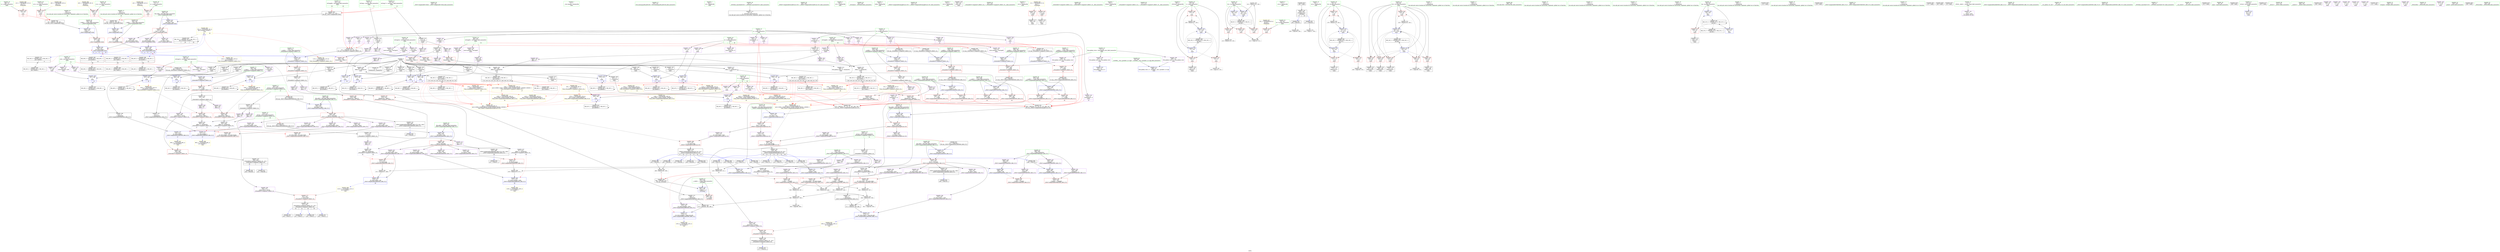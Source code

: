 digraph "SVFG" {
	label="SVFG";

	Node0x5605f87cea60 [shape=record,color=grey,label="{NodeID: 0\nNullPtr}"];
	Node0x5605f87cea60 -> Node0x5605f8805b40[style=solid];
	Node0x5605f87cea60 -> Node0x5605f8805c40[style=solid];
	Node0x5605f87cea60 -> Node0x5605f8802230[style=solid];
	Node0x5605f87cea60 -> Node0x5605f8802300[style=solid];
	Node0x5605f87cea60 -> Node0x5605f88023d0[style=solid];
	Node0x5605f87cea60 -> Node0x5605f88024a0[style=solid];
	Node0x5605f87cea60 -> Node0x5605f8802570[style=solid];
	Node0x5605f87cea60 -> Node0x5605f8802640[style=solid];
	Node0x5605f87cea60 -> Node0x5605f8802710[style=solid];
	Node0x5605f87cea60 -> Node0x5605f88027e0[style=solid];
	Node0x5605f87cea60 -> Node0x5605f88028b0[style=solid];
	Node0x5605f87cea60 -> Node0x5605f8802980[style=solid];
	Node0x5605f87cea60 -> Node0x5605f8802a50[style=solid];
	Node0x5605f87cea60 -> Node0x5605f8802b20[style=solid];
	Node0x5605f87cea60 -> Node0x5605f8802bf0[style=solid];
	Node0x5605f87cea60 -> Node0x5605f8802cc0[style=solid];
	Node0x5605f87cea60 -> Node0x5605f8802d90[style=solid];
	Node0x5605f87cea60 -> Node0x5605f8802e60[style=solid];
	Node0x5605f87cea60 -> Node0x5605f8802f30[style=solid];
	Node0x5605f87cea60 -> Node0x5605f8813db0[style=solid];
	Node0x5605f88917c0 [shape=record,color=black,label="{NodeID: 941\n434 = PHI(270, )\n0th arg _ZStmlIdESt7complexIT_ERKS2_S4_ }"];
	Node0x5605f88917c0 -> Node0x5605f8816340[style=solid];
	Node0x5605f88470b0 [shape=record,color=black,label="{NodeID: 609\nMR_36V_2 = PHI(MR_36V_3, MR_36V_1, )\npts\{740001 \}\n}"];
	Node0x5605f88470b0 -> Node0x5605f883bea0[style=dashed];
	Node0x5605f8812110 [shape=record,color=red,label="{NodeID: 277\n431\<--430\n\<--coerce.dive\n_ZStmiIdESt7complexIT_ERKS2_S4_\n}"];
	Node0x5605f8812110 -> Node0x5605f8808dc0[style=solid];
	Node0x5605f8802e60 [shape=record,color=black,label="{NodeID: 111\n568\<--3\n\<--dummyVal\n_ZNSt7complexIdEmLIdEERS0_RKS_IT_E\n}"];
	Node0x5605f8802e60 -> Node0x5605f8822940[style=solid];
	Node0x5605f8823820 [shape=record,color=grey,label="{NodeID: 554\n560 = Binary(557, 558, )\n}"];
	Node0x5605f8823820 -> Node0x5605f8822360[style=solid];
	Node0x5605f8823820 -> Node0x5605f880dd80[style=solid];
	Node0x5605f8807570 [shape=record,color=purple,label="{NodeID: 222\n477\<--466\n_M_value3.imagp\<--this1\n_ZNSt7complexIdEmIIdEERS0_RKS_IT_E\n}"];
	Node0x5605f8807570 -> Node0x5605f8812790[style=solid];
	Node0x5605f8807570 -> Node0x5605f88168f0[style=solid];
	Node0x5605f8803990 [shape=record,color=green,label="{NodeID: 56\n144\<--145\n_ZNSt7complexIdEC2Edd\<--_ZNSt7complexIdEC2Edd_field_insensitive\n}"];
	Node0x5605f8814ef0 [shape=record,color=blue,label="{NodeID: 333\n275\<--276\n\<--\nmain\n|{|<s1>28}}"];
	Node0x5605f8814ef0 -> Node0x5605f884a7b0[style=dashed];
	Node0x5605f8814ef0:s1 -> Node0x5605f8844d30[style=dashed,color=red];
	Node0x5605f880a750 [shape=record,color=purple,label="{NodeID: 167\n589\<--31\nllvm.global_ctors_2\<--llvm.global_ctors\nGlob }"];
	Node0x5605f880a750 -> Node0x5605f8813db0[style=solid];
	Node0x5605f87ffe00 [shape=record,color=green,label="{NodeID: 1\n7\<--1\n__dso_handle\<--dummyObj\nGlob }"];
	Node0x5605f8891930 [shape=record,color=black,label="{NodeID: 942\n435 = PHI(87, )\n1st arg _ZStmlIdESt7complexIT_ERKS2_S4_ }"];
	Node0x5605f8891930 -> Node0x5605f8816410[style=solid];
	Node0x5605f88475b0 [shape=record,color=black,label="{NodeID: 610\nMR_38V_2 = PHI(MR_38V_3, MR_38V_1, )\npts\{820000 \}\n}"];
	Node0x5605f88475b0 -> Node0x5605f88422a0[style=dashed];
	Node0x5605f88121e0 [shape=record,color=red,label="{NodeID: 278\n444\<--438\n\<--__x.addr\n_ZStmlIdESt7complexIT_ERKS2_S4_\n}"];
	Node0x5605f88121e0 -> Node0x5605f8808f60[style=solid];
	Node0x5605f8802f30 [shape=record,color=black,label="{NodeID: 112\n569\<--3\n\<--dummyVal\n_ZNSt7complexIdEmLIdEERS0_RKS_IT_E\n}"];
	Node0x5605f8802f30 -> Node0x5605f8822360[style=solid];
	Node0x5605f88239a0 [shape=record,color=grey,label="{NodeID: 555\n559 = Binary(555, 556, )\n}"];
	Node0x5605f88239a0 -> Node0x5605f8822940[style=solid];
	Node0x5605f88239a0 -> Node0x5605f880e380[style=solid];
	Node0x5605f8807640 [shape=record,color=purple,label="{NodeID: 223\n496\<--489\n__t.realp\<--__t\n_ZNSt7complexIdEdVIdEERS0_RKS_IT_E\n}"];
	Node0x5605f8807640 -> Node0x5605f8816b60[style=solid];
	Node0x5605f8803a90 [shape=record,color=green,label="{NodeID: 57\n154\<--155\nllvm.memcpy.p0i8.p0i8.i64\<--llvm.memcpy.p0i8.p0i8.i64_field_insensitive\n}"];
	Node0x5605f8814fc0 [shape=record,color=blue,label="{NodeID: 334\n278\<--279\n\<--\nmain\n|{|<s1>28}}"];
	Node0x5605f8814fc0 -> Node0x5605f884acb0[style=dashed];
	Node0x5605f8814fc0:s1 -> Node0x5605f8844d30[style=dashed,color=red];
	Node0x5605f880a850 [shape=record,color=purple,label="{NodeID: 168\n263\<--87\ncoerce.dive58\<--k\nmain\n}"];
	Node0x5605f87ffe90 [shape=record,color=green,label="{NodeID: 2\n16\<--1\n.str\<--dummyObj\nGlob }"];
	Node0x5605f8891a70 [shape=record,color=black,label="{NodeID: 943\n360 = PHI(199, 216, )\n0th arg _ZSt3absd }"];
	Node0x5605f8891a70 -> Node0x5605f8815a50[style=solid];
	Node0x5605f8847ab0 [shape=record,color=black,label="{NodeID: 611\nMR_40V_2 = PHI(MR_40V_3, MR_40V_1, )\npts\{820001 \}\n}"];
	Node0x5605f8847ab0 -> Node0x5605f88427a0[style=dashed];
	Node0x5605f88122b0 [shape=record,color=red,label="{NodeID: 279\n448\<--440\n\<--__y.addr\n_ZStmlIdESt7complexIT_ERKS2_S4_\n|{<s0>41}}"];
	Node0x5605f88122b0:s0 -> Node0x5605f8893720[style=solid,color=red];
	Node0x5605f8803000 [shape=record,color=black,label="{NodeID: 113\n44\<--45\n\<--_ZNSt8ios_base4InitD1Ev\nCan only get source location for instruction, argument, global var or function.}"];
	Node0x5605f8823b20 [shape=record,color=grey,label="{NodeID: 556\n557 = Binary(552, 549, )\n}"];
	Node0x5605f8823b20 -> Node0x5605f8823820[style=solid];
	Node0x5605f8807710 [shape=record,color=purple,label="{NodeID: 224\n500\<--489\n__t.imagp\<--__t\n_ZNSt7complexIdEdVIdEERS0_RKS_IT_E\n}"];
	Node0x5605f8807710 -> Node0x5605f8816c30[style=solid];
	Node0x5605f8803b90 [shape=record,color=green,label="{NodeID: 58\n193\<--194\n_ZNKSt7complexIdE4realB5cxx11Ev\<--_ZNKSt7complexIdE4realB5cxx11Ev_field_insensitive\n}"];
	Node0x5605f8815090 [shape=record,color=blue,label="{NodeID: 335\n284\<--285\n\<--\nmain\n|{|<s1>31}}"];
	Node0x5605f8815090 -> Node0x5605f8849db0[style=dashed];
	Node0x5605f8815090:s1 -> Node0x5605f884ebe0[style=dashed,color=red];
	Node0x5605f880a920 [shape=record,color=purple,label="{NodeID: 169\n264\<--87\n\<--k\nmain\n}"];
	Node0x5605f880a920 -> Node0x5605f8814d50[style=solid];
	Node0x5605f87fff20 [shape=record,color=green,label="{NodeID: 3\n18\<--1\n.str.1\<--dummyObj\nGlob }"];
	Node0x5605f8891c80 [shape=record,color=black,label="{NodeID: 944\n333 = PHI(73, 81, 101, )\n0th arg _ZNSt7complexIdEC2Edd }"];
	Node0x5605f8891c80 -> Node0x5605f8815640[style=solid];
	Node0x5605f8847fb0 [shape=record,color=black,label="{NodeID: 612\nMR_42V_2 = PHI(MR_42V_3, MR_42V_1, )\npts\{880000 \}\n}"];
	Node0x5605f8847fb0 -> Node0x5605f8814d50[style=dashed];
	Node0x5605f8847fb0 -> Node0x5605f8847fb0[style=dashed];
	Node0x5605f8812380 [shape=record,color=red,label="{NodeID: 280\n453\<--452\n\<--coerce.dive\n_ZStmlIdESt7complexIT_ERKS2_S4_\n}"];
	Node0x5605f8812380 -> Node0x5605f8809030[style=solid];
	Node0x5605f8803100 [shape=record,color=black,label="{NodeID: 114\n150\<--73\n\<--ref.tmp\nmain\n}"];
	Node0x5605f8803100 -> Node0x5605f880bb00[style=solid];
	Node0x5605f8803100 -> Node0x5605f8805d10[style=solid];
	Node0x5605f8823ca0 [shape=record,color=grey,label="{NodeID: 557\n558 = Binary(554, 547, )\n}"];
	Node0x5605f8823ca0 -> Node0x5605f8823820[style=solid];
	Node0x5605f88077e0 [shape=record,color=purple,label="{NodeID: 225\n502\<--489\n__t.realp3\<--__t\n_ZNSt7complexIdEdVIdEERS0_RKS_IT_E\n}"];
	Node0x5605f88077e0 -> Node0x5605f8812ad0[style=solid];
	Node0x5605f8803c90 [shape=record,color=green,label="{NodeID: 59\n201\<--202\n_ZSt3absd\<--_ZSt3absd_field_insensitive\n}"];
	Node0x5605f8815160 [shape=record,color=blue,label="{NodeID: 336\n287\<--288\n\<--\nmain\n|{|<s1>31}}"];
	Node0x5605f8815160 -> Node0x5605f884a2b0[style=dashed];
	Node0x5605f8815160:s1 -> Node0x5605f884ecf0[style=dashed,color=red];
	Node0x5605f880a9f0 [shape=record,color=purple,label="{NodeID: 170\n267\<--87\n\<--k\nmain\n}"];
	Node0x5605f880a9f0 -> Node0x5605f8814e20[style=solid];
	Node0x5605f87fffb0 [shape=record,color=green,label="{NodeID: 4\n20\<--1\nstdin\<--dummyObj\nGlob }"];
	Node0x5605f8891ed0 [shape=record,color=black,label="{NodeID: 945\n334 = PHI(141, 168, 291, )\n1st arg _ZNSt7complexIdEC2Edd }"];
	Node0x5605f8891ed0 -> Node0x5605f8815710[style=solid];
	Node0x5605f88484b0 [shape=record,color=black,label="{NodeID: 613\nMR_44V_2 = PHI(MR_44V_3, MR_44V_1, )\npts\{880001 \}\n}"];
	Node0x5605f88484b0 -> Node0x5605f8814e20[style=dashed];
	Node0x5605f88484b0 -> Node0x5605f88484b0[style=dashed];
	Node0x5605f8812450 [shape=record,color=red,label="{NodeID: 281\n466\<--460\nthis1\<--this.addr\n_ZNSt7complexIdEmIIdEERS0_RKS_IT_E\n}"];
	Node0x5605f8812450 -> Node0x5605f8809100[style=solid];
	Node0x5605f8812450 -> Node0x5605f8807300[style=solid];
	Node0x5605f8812450 -> Node0x5605f88073d0[style=solid];
	Node0x5605f8812450 -> Node0x5605f88074a0[style=solid];
	Node0x5605f8812450 -> Node0x5605f8807570[style=solid];
	Node0x5605f8807d30 [shape=record,color=black,label="{NodeID: 115\n175\<--81\n\<--ref.tmp17\nmain\n}"];
	Node0x5605f8807d30 -> Node0x5605f8805f80[style=solid];
	Node0x5605f8807d30 -> Node0x5605f8806050[style=solid];
	Node0x5605f8823e20 [shape=record,color=grey,label="{NodeID: 558\n556 = Binary(554, 549, )\n}"];
	Node0x5605f8823e20 -> Node0x5605f88239a0[style=solid];
	Node0x5605f88078b0 [shape=record,color=purple,label="{NodeID: 226\n504\<--489\n__t.imagp4\<--__t\n_ZNSt7complexIdEdVIdEERS0_RKS_IT_E\n}"];
	Node0x5605f88078b0 -> Node0x5605f8812ba0[style=solid];
	Node0x5605f8803d90 [shape=record,color=green,label="{NodeID: 60\n210\<--211\n_ZNKSt7complexIdE4imagB5cxx11Ev\<--_ZNKSt7complexIdE4imagB5cxx11Ev_field_insensitive\n}"];
	Node0x5605f8815230 [shape=record,color=blue,label="{NodeID: 337\n295\<--296\n\<--\nmain\n|{|<s1>31}}"];
	Node0x5605f8815230 -> Node0x5605f884bbb0[style=dashed];
	Node0x5605f8815230:s1 -> Node0x5605f884ee00[style=dashed,color=red];
	Node0x5605f880aac0 [shape=record,color=purple,label="{NodeID: 171\n243\<--89\ncoerce.dive\<--ref.tmp52\nmain\n}"];
	Node0x5605f8800040 [shape=record,color=green,label="{NodeID: 5\n21\<--1\n.str.2\<--dummyObj\nGlob }"];
	Node0x5605f8892090 [shape=record,color=black,label="{NodeID: 946\n335 = PHI(142, 169, 292, )\n2nd arg _ZNSt7complexIdEC2Edd }"];
	Node0x5605f8892090 -> Node0x5605f88157e0[style=solid];
	Node0x5605f88489b0 [shape=record,color=black,label="{NodeID: 614\nMR_46V_2 = PHI(MR_46V_3, MR_46V_1, )\npts\{900000 \}\n}"];
	Node0x5605f88489b0 -> Node0x5605f8814a10[style=dashed];
	Node0x5605f88489b0 -> Node0x5605f88489b0[style=dashed];
	Node0x5605f8812520 [shape=record,color=red,label="{NodeID: 282\n467\<--462\n\<--__z.addr\n_ZNSt7complexIdEmIIdEERS0_RKS_IT_E\n|{<s0>42}}"];
	Node0x5605f8812520:s0 -> Node0x5605f8893290[style=solid,color=red];
	Node0x5605f8807dc0 [shape=record,color=black,label="{NodeID: 116\n60\<--104\nmain_ret\<--\nmain\n}"];
	Node0x5605f8823fa0 [shape=record,color=grey,label="{NodeID: 559\n555 = Binary(552, 547, )\n}"];
	Node0x5605f8823fa0 -> Node0x5605f88239a0[style=solid];
	Node0x5605f8807980 [shape=record,color=purple,label="{NodeID: 227\n506\<--493\n_M_value\<--this1\n_ZNSt7complexIdEdVIdEERS0_RKS_IT_E\n}"];
	Node0x5605f8803e90 [shape=record,color=green,label="{NodeID: 61\n241\<--242\n_ZStmiIdESt7complexIT_ERKS2_S4_\<--_ZStmiIdESt7complexIT_ERKS2_S4__field_insensitive\n}"];
	Node0x5605f8815300 [shape=record,color=blue,label="{NodeID: 338\n298\<--299\n\<--\nmain\n|{|<s1>31}}"];
	Node0x5605f8815300 -> Node0x5605f884c0b0[style=dashed];
	Node0x5605f8815300:s1 -> Node0x5605f884ee00[style=dashed,color=red];
	Node0x5605f880ab90 [shape=record,color=purple,label="{NodeID: 172\n244\<--89\n\<--ref.tmp52\nmain\n}"];
	Node0x5605f880ab90 -> Node0x5605f8814a10[style=solid];
	Node0x5605f88000d0 [shape=record,color=green,label="{NodeID: 6\n23\<--1\n.str.3\<--dummyObj\nGlob }"];
	Node0x5605f8892250 [shape=record,color=black,label="{NodeID: 947\n483 = PHI(392, )\n0th arg _ZNSt7complexIdEdVIdEERS0_RKS_IT_E }"];
	Node0x5605f8892250 -> Node0x5605f88169c0[style=solid];
	Node0x5605f8848eb0 [shape=record,color=black,label="{NodeID: 615\nMR_48V_2 = PHI(MR_48V_3, MR_48V_1, )\npts\{900001 \}\n}"];
	Node0x5605f8848eb0 -> Node0x5605f8814ae0[style=dashed];
	Node0x5605f8848eb0 -> Node0x5605f8848eb0[style=dashed];
	Node0x5605f88125f0 [shape=record,color=red,label="{NodeID: 283\n474\<--462\n\<--__z.addr\n_ZNSt7complexIdEmIIdEERS0_RKS_IT_E\n|{<s0>43}}"];
	Node0x5605f88125f0:s0 -> Node0x5605f8892740[style=solid,color=red];
	Node0x5605f8807e50 [shape=record,color=black,label="{NodeID: 117\n108\<--105\ncall\<--\nmain\n}"];
	Node0x5605f8863c50 [shape=record,color=yellow,style=double,label="{NodeID: 892\n70V_4 = CSCHI(MR_70V_2)\npts\{1020000 1020001 \}\nCS[]|{|<s1>30|<s2>30}}"];
	Node0x5605f8863c50 -> Node0x5605f884c5b0[style=dashed];
	Node0x5605f8863c50:s1 -> Node0x5605f8844790[style=dashed,color=red];
	Node0x5605f8863c50:s2 -> Node0x5605f8844870[style=dashed,color=red];
	Node0x5605f8824120 [shape=record,color=grey,label="{NodeID: 560\n479 = Binary(478, 475, )\n}"];
	Node0x5605f8824120 -> Node0x5605f88168f0[style=solid];
	Node0x5605f8807a50 [shape=record,color=purple,label="{NodeID: 228\n507\<--493\n_M_value.realp\<--this1\n_ZNSt7complexIdEdVIdEERS0_RKS_IT_E\n}"];
	Node0x5605f8807a50 -> Node0x5605f8812c70[style=solid];
	Node0x5605f8803f90 [shape=record,color=green,label="{NodeID: 62\n261\<--262\n_ZStdvIdESt7complexIT_ERKS2_S4_\<--_ZStdvIdESt7complexIT_ERKS2_S4__field_insensitive\n}"];
	Node0x5605f88153d0 [shape=record,color=blue,label="{NodeID: 339\n303\<--304\n\<--\nmain\n|{|<s1>32}}"];
	Node0x5605f88153d0 -> Node0x5605f884b1b0[style=dashed];
	Node0x5605f88153d0:s1 -> Node0x5605f8844e40[style=dashed,color=red];
	Node0x5605f880ac60 [shape=record,color=purple,label="{NodeID: 173\n247\<--89\n\<--ref.tmp52\nmain\n}"];
	Node0x5605f880ac60 -> Node0x5605f8814ae0[style=solid];
	Node0x5605f8800160 [shape=record,color=green,label="{NodeID: 7\n25\<--1\nstdout\<--dummyObj\nGlob }"];
	Node0x5605f8892360 [shape=record,color=black,label="{NodeID: 948\n484 = PHI(404, )\n1st arg _ZNSt7complexIdEdVIdEERS0_RKS_IT_E }"];
	Node0x5605f8892360 -> Node0x5605f8816a90[style=solid];
	Node0x5605f88493b0 [shape=record,color=black,label="{NodeID: 616\nMR_50V_2 = PHI(MR_50V_3, MR_50V_1, )\npts\{920000 \}\n}"];
	Node0x5605f88493b0 -> Node0x5605f8814bb0[style=dashed];
	Node0x5605f88493b0 -> Node0x5605f88493b0[style=dashed];
	Node0x5605f88126c0 [shape=record,color=red,label="{NodeID: 284\n471\<--470\n\<--_M_value.realp\n_ZNSt7complexIdEmIIdEERS0_RKS_IT_E\n}"];
	Node0x5605f88126c0 -> Node0x5605f88242a0[style=solid];
	Node0x5605f8807f20 [shape=record,color=black,label="{NodeID: 118\n114\<--111\ncall1\<--\nmain\n}"];
	Node0x5605f88242a0 [shape=record,color=grey,label="{NodeID: 561\n472 = Binary(471, 468, )\n}"];
	Node0x5605f88242a0 -> Node0x5605f8816820[style=solid];
	Node0x5605f8807b20 [shape=record,color=purple,label="{NodeID: 229\n509\<--493\n_M_value.imagp\<--this1\n_ZNSt7complexIdEdVIdEERS0_RKS_IT_E\n}"];
	Node0x5605f8807b20 -> Node0x5605f8812d40[style=solid];
	Node0x5605f8804090 [shape=record,color=green,label="{NodeID: 63\n272\<--273\n_ZStmlIdESt7complexIT_ERKS2_S4_\<--_ZStmlIdESt7complexIT_ERKS2_S4__field_insensitive\n}"];
	Node0x5605f88154a0 [shape=record,color=blue,label="{NodeID: 340\n306\<--307\n\<--\nmain\n|{|<s1>33}}"];
	Node0x5605f88154a0 -> Node0x5605f884b6b0[style=dashed];
	Node0x5605f88154a0:s1 -> Node0x5605f8851110[style=dashed,color=red];
	Node0x5605f880ad30 [shape=record,color=purple,label="{NodeID: 174\n253\<--91\ncoerce.dive56\<--ref.tmp54\nmain\n}"];
	Node0x5605f88001f0 [shape=record,color=green,label="{NodeID: 8\n26\<--1\n_ZSt3cin\<--dummyObj\nGlob }"];
	Node0x5605f8892470 [shape=record,color=black,label="{NodeID: 949\n390 = PHI(89, 93, )\n0th arg _ZStdvIdESt7complexIT_ERKS2_S4_ }"];
	Node0x5605f8892470 -> Node0x5605f8815cc0[style=solid];
	Node0x5605f88498b0 [shape=record,color=black,label="{NodeID: 617\nMR_52V_2 = PHI(MR_52V_3, MR_52V_1, )\npts\{920001 \}\n}"];
	Node0x5605f88498b0 -> Node0x5605f8814c80[style=dashed];
	Node0x5605f88498b0 -> Node0x5605f88498b0[style=dashed];
	Node0x5605f8812790 [shape=record,color=red,label="{NodeID: 285\n478\<--477\n\<--_M_value3.imagp\n_ZNSt7complexIdEmIIdEERS0_RKS_IT_E\n}"];
	Node0x5605f8812790 -> Node0x5605f8824120[style=solid];
	Node0x5605f8807ff0 [shape=record,color=black,label="{NodeID: 119\n147\<--146\nidxprom\<--\nmain\n}"];
	Node0x5605f8824420 [shape=record,color=grey,label="{NodeID: 562\n315 = Binary(314, 126, )\n}"];
	Node0x5605f8824420 -> Node0x5605f8815570[style=solid];
	Node0x5605f8807bf0 [shape=record,color=purple,label="{NodeID: 230\n516\<--493\n_M_value.realp6\<--this1\n_ZNSt7complexIdEdVIdEERS0_RKS_IT_E\n}"];
	Node0x5605f8807bf0 -> Node0x5605f8816d00[style=solid];
	Node0x5605f8804190 [shape=record,color=green,label="{NodeID: 64\n336\<--337\nthis.addr\<--this.addr_field_insensitive\n_ZNSt7complexIdEC2Edd\n}"];
	Node0x5605f8804190 -> Node0x5605f8811680[style=solid];
	Node0x5605f8804190 -> Node0x5605f8815640[style=solid];
	Node0x5605f8815570 [shape=record,color=blue,label="{NodeID: 341\n65\<--315\ntst\<--inc75\nmain\n}"];
	Node0x5605f8815570 -> Node0x5605f88436a0[style=dashed];
	Node0x5605f880ae00 [shape=record,color=purple,label="{NodeID: 175\n254\<--91\n\<--ref.tmp54\nmain\n}"];
	Node0x5605f880ae00 -> Node0x5605f8814bb0[style=solid];
	Node0x5605f8800280 [shape=record,color=green,label="{NodeID: 9\n27\<--1\n.str.4\<--dummyObj\nGlob }"];
	Node0x5605f88925c0 [shape=record,color=black,label="{NodeID: 950\n391 = PHI(91, 99, )\n1st arg _ZStdvIdESt7complexIT_ERKS2_S4_ }"];
	Node0x5605f88925c0 -> Node0x5605f8815d90[style=solid];
	Node0x5605f8849db0 [shape=record,color=black,label="{NodeID: 618\nMR_54V_2 = PHI(MR_54V_3, MR_54V_1, )\npts\{940000 \}\n}"];
	Node0x5605f8849db0 -> Node0x5605f8815090[style=dashed];
	Node0x5605f8849db0 -> Node0x5605f8849db0[style=dashed];
	Node0x5605f8812860 [shape=record,color=red,label="{NodeID: 286\n493\<--485\nthis1\<--this.addr\n_ZNSt7complexIdEdVIdEERS0_RKS_IT_E\n}"];
	Node0x5605f8812860 -> Node0x5605f88091d0[style=solid];
	Node0x5605f8812860 -> Node0x5605f8807980[style=solid];
	Node0x5605f8812860 -> Node0x5605f8807a50[style=solid];
	Node0x5605f8812860 -> Node0x5605f8807b20[style=solid];
	Node0x5605f8812860 -> Node0x5605f8807bf0[style=solid];
	Node0x5605f8812860 -> Node0x5605f880fbf0[style=solid];
	Node0x5605f88080c0 [shape=record,color=black,label="{NodeID: 120\n149\<--148\n\<--arrayidx\nmain\n}"];
	Node0x5605f88080c0 -> Node0x5605f880b960[style=solid];
	Node0x5605f88080c0 -> Node0x5605f880ba30[style=solid];
	Node0x5605f88245a0 [shape=record,color=grey,label="{NodeID: 563\n203 = cmp(200, 204, )\n}"];
	Node0x5605f880fbf0 [shape=record,color=purple,label="{NodeID: 231\n517\<--493\n_M_value.imagp7\<--this1\n_ZNSt7complexIdEdVIdEERS0_RKS_IT_E\n}"];
	Node0x5605f880fbf0 -> Node0x5605f8816dd0[style=solid];
	Node0x5605f8804260 [shape=record,color=green,label="{NodeID: 65\n338\<--339\n__r.addr\<--__r.addr_field_insensitive\n_ZNSt7complexIdEC2Edd\n}"];
	Node0x5605f8804260 -> Node0x5605f8811750[style=solid];
	Node0x5605f8804260 -> Node0x5605f8815710[style=solid];
	Node0x5605f8815640 [shape=record,color=blue,label="{NodeID: 342\n336\<--333\nthis.addr\<--this\n_ZNSt7complexIdEC2Edd\n}"];
	Node0x5605f8815640 -> Node0x5605f8811680[style=dashed];
	Node0x5605f880aed0 [shape=record,color=purple,label="{NodeID: 176\n257\<--91\n\<--ref.tmp54\nmain\n}"];
	Node0x5605f880aed0 -> Node0x5605f8814c80[style=solid];
	Node0x5605f8800310 [shape=record,color=green,label="{NodeID: 10\n29\<--1\n.str.5\<--dummyObj\nGlob }"];
	Node0x5605f8892740 [shape=record,color=black,label="{NodeID: 951\n380 = PHI(208, 214, 233, 97, 474, 498, 542, )\n0th arg _ZNKSt7complexIdE4imagB5cxx11Ev }"];
	Node0x5605f8892740 -> Node0x5605f8815bf0[style=solid];
	Node0x5605f884a2b0 [shape=record,color=black,label="{NodeID: 619\nMR_56V_2 = PHI(MR_56V_3, MR_56V_1, )\npts\{940001 \}\n}"];
	Node0x5605f884a2b0 -> Node0x5605f8815160[style=dashed];
	Node0x5605f884a2b0 -> Node0x5605f884a2b0[style=dashed];
	Node0x5605f8812930 [shape=record,color=red,label="{NodeID: 287\n494\<--487\n\<--__z.addr\n_ZNSt7complexIdEdVIdEERS0_RKS_IT_E\n|{<s0>44}}"];
	Node0x5605f8812930:s0 -> Node0x5605f8893290[style=solid,color=red];
	Node0x5605f8808190 [shape=record,color=black,label="{NodeID: 121\n172\<--171\nidxprom18\<--\nmain\n}"];
	Node0x5605f880dc00 [shape=record,color=grey,label="{NodeID: 564\n187 = cmp(186, 135, )\n}"];
	Node0x5605f880fc80 [shape=record,color=purple,label="{NodeID: 232\n540\<--533\n__t.realp\<--__t\n_ZNSt7complexIdEmLIdEERS0_RKS_IT_E\n}"];
	Node0x5605f880fc80 -> Node0x5605f8817040[style=solid];
	Node0x5605f8804330 [shape=record,color=green,label="{NodeID: 66\n340\<--341\n__i.addr\<--__i.addr_field_insensitive\n_ZNSt7complexIdEC2Edd\n}"];
	Node0x5605f8804330 -> Node0x5605f8811820[style=solid];
	Node0x5605f8804330 -> Node0x5605f88157e0[style=solid];
	Node0x5605f8815710 [shape=record,color=blue,label="{NodeID: 343\n338\<--334\n__r.addr\<--__r\n_ZNSt7complexIdEC2Edd\n}"];
	Node0x5605f8815710 -> Node0x5605f8811750[style=dashed];
	Node0x5605f880afa0 [shape=record,color=purple,label="{NodeID: 177\n283\<--93\ncoerce.dive64\<--y59\nmain\n}"];
	Node0x5605f88003a0 [shape=record,color=green,label="{NodeID: 11\n32\<--1\n\<--dummyObj\nCan only get source location for instruction, argument, global var or function.}"];
	Node0x5605f8892cd0 [shape=record,color=black,label="{NodeID: 952\n458 = PHI(414, )\n0th arg _ZNSt7complexIdEmIIdEERS0_RKS_IT_E }"];
	Node0x5605f8892cd0 -> Node0x5605f8816680[style=solid];
	Node0x5605f884a7b0 [shape=record,color=black,label="{NodeID: 620\nMR_58V_2 = PHI(MR_58V_3, MR_58V_1, )\npts\{960000 \}\n}"];
	Node0x5605f884a7b0 -> Node0x5605f8814ef0[style=dashed];
	Node0x5605f884a7b0 -> Node0x5605f884a7b0[style=dashed];
	Node0x5605f8812a00 [shape=record,color=red,label="{NodeID: 288\n498\<--487\n\<--__z.addr\n_ZNSt7complexIdEdVIdEERS0_RKS_IT_E\n|{<s0>45}}"];
	Node0x5605f8812a00:s0 -> Node0x5605f8892740[style=solid,color=red];
	Node0x5605f8808260 [shape=record,color=black,label="{NodeID: 122\n174\<--173\n\<--arrayidx19\nmain\n}"];
	Node0x5605f8808260 -> Node0x5605f8805de0[style=solid];
	Node0x5605f8808260 -> Node0x5605f8805eb0[style=solid];
	Node0x5605f8864260 [shape=record,color=yellow,style=double,label="{NodeID: 897\n96V_3 = CSCHI(MR_96V_2)\npts\{3930000 \}\nCS[]}"];
	Node0x5605f8864260 -> Node0x5605f8811ea0[style=dashed];
	Node0x5605f880dd80 [shape=record,color=grey,label="{NodeID: 565\n563 = cmp(560, 560, )\n}"];
	Node0x5605f880fd50 [shape=record,color=purple,label="{NodeID: 233\n544\<--533\n__t.imagp\<--__t\n_ZNSt7complexIdEmLIdEERS0_RKS_IT_E\n}"];
	Node0x5605f880fd50 -> Node0x5605f8817110[style=solid];
	Node0x5605f8804400 [shape=record,color=green,label="{NodeID: 67\n361\<--362\n__x.addr\<--__x.addr_field_insensitive\n_ZSt3absd\n}"];
	Node0x5605f8804400 -> Node0x5605f88118f0[style=solid];
	Node0x5605f8804400 -> Node0x5605f8815a50[style=solid];
	Node0x5605f88157e0 [shape=record,color=blue,label="{NodeID: 344\n340\<--335\n__i.addr\<--__i\n_ZNSt7complexIdEC2Edd\n}"];
	Node0x5605f88157e0 -> Node0x5605f8811820[style=dashed];
	Node0x5605f880b070 [shape=record,color=purple,label="{NodeID: 178\n284\<--93\n\<--y59\nmain\n}"];
	Node0x5605f880b070 -> Node0x5605f8815090[style=solid];
	Node0x5605f8800460 [shape=record,color=green,label="{NodeID: 12\n104\<--1\n\<--dummyObj\nCan only get source location for instruction, argument, global var or function.}"];
	Node0x5605f8892de0 [shape=record,color=black,label="{NodeID: 953\n459 = PHI(426, )\n1st arg _ZNSt7complexIdEmIIdEERS0_RKS_IT_E }"];
	Node0x5605f8892de0 -> Node0x5605f8816750[style=solid];
	Node0x5605f884acb0 [shape=record,color=black,label="{NodeID: 621\nMR_60V_2 = PHI(MR_60V_3, MR_60V_1, )\npts\{960001 \}\n}"];
	Node0x5605f884acb0 -> Node0x5605f8814fc0[style=dashed];
	Node0x5605f884acb0 -> Node0x5605f884acb0[style=dashed];
	Node0x5605f8812ad0 [shape=record,color=red,label="{NodeID: 289\n503\<--502\n__t.real\<--__t.realp3\n_ZNSt7complexIdEdVIdEERS0_RKS_IT_E\n}"];
	Node0x5605f8808330 [shape=record,color=black,label="{NodeID: 123\n190\<--189\nidxprom27\<--\nmain\n}"];
	Node0x5605f88643c0 [shape=record,color=yellow,style=double,label="{NodeID: 898\n98V_3 = CSCHI(MR_98V_2)\npts\{3930001 \}\nCS[]}"];
	Node0x5605f880df00 [shape=record,color=grey,label="{NodeID: 566\n122 = cmp(120, 121, )\n}"];
	Node0x5605f880fe20 [shape=record,color=purple,label="{NodeID: 234\n546\<--533\n__t.realp3\<--__t\n_ZNSt7complexIdEmLIdEERS0_RKS_IT_E\n}"];
	Node0x5605f880fe20 -> Node0x5605f8813080[style=solid];
	Node0x5605f88044d0 [shape=record,color=green,label="{NodeID: 68\n366\<--367\nllvm.fabs.f64\<--llvm.fabs.f64_field_insensitive\n}"];
	Node0x5605f88158b0 [shape=record,color=blue,label="{NodeID: 345\n349\<--347\n_M_value.realp\<--\n_ZNSt7complexIdEC2Edd\n|{<s0>9|<s1>9|<s2>13|<s3>13|<s4>29}}"];
	Node0x5605f88158b0:s0 -> Node0x5605f88133c0[style=dashed,color=blue];
	Node0x5605f88158b0:s1 -> Node0x5605f883b9a0[style=dashed,color=blue];
	Node0x5605f88158b0:s2 -> Node0x5605f8813560[style=dashed,color=blue];
	Node0x5605f88158b0:s3 -> Node0x5605f88422a0[style=dashed,color=blue];
	Node0x5605f88158b0:s4 -> Node0x5605f8863c50[style=dashed,color=blue];
	Node0x5605f880b140 [shape=record,color=purple,label="{NodeID: 179\n287\<--93\n\<--y59\nmain\n}"];
	Node0x5605f880b140 -> Node0x5605f8815160[style=solid];
	Node0x5605f8800520 [shape=record,color=green,label="{NodeID: 13\n126\<--1\n\<--dummyObj\nCan only get source location for instruction, argument, global var or function.}"];
	Node0x5605f8892ef0 [shape=record,color=black,label="{NodeID: 954\n412 = PHI(238, 250, 281, 101, )\n0th arg _ZStmiIdESt7complexIT_ERKS2_S4_ }"];
	Node0x5605f8892ef0 -> Node0x5605f8816000[style=solid];
	Node0x5605f884b1b0 [shape=record,color=black,label="{NodeID: 622\nMR_62V_2 = PHI(MR_62V_3, MR_62V_1, )\npts\{980000 \}\n}"];
	Node0x5605f884b1b0 -> Node0x5605f88153d0[style=dashed];
	Node0x5605f884b1b0 -> Node0x5605f884b1b0[style=dashed];
	Node0x5605f8812ba0 [shape=record,color=red,label="{NodeID: 290\n505\<--504\n__t.imag\<--__t.imagp4\n_ZNSt7complexIdEdVIdEERS0_RKS_IT_E\n}"];
	Node0x5605f8808400 [shape=record,color=black,label="{NodeID: 124\n196\<--195\nidxprom30\<--\nmain\n}"];
	Node0x5605f88644a0 [shape=record,color=yellow,style=double,label="{NodeID: 899\n114V_3 = CSCHI(MR_114V_2)\npts\{4150000 \}\nCS[]}"];
	Node0x5605f88644a0 -> Node0x5605f8812110[style=dashed];
	Node0x5605f880e080 [shape=record,color=grey,label="{NodeID: 567\n134 = cmp(133, 135, )\n}"];
	Node0x5605f880fef0 [shape=record,color=purple,label="{NodeID: 235\n548\<--533\n__t.imagp4\<--__t\n_ZNSt7complexIdEmLIdEERS0_RKS_IT_E\n}"];
	Node0x5605f880fef0 -> Node0x5605f8813150[style=solid];
	Node0x5605f88045d0 [shape=record,color=green,label="{NodeID: 69\n371\<--372\nthis.addr\<--this.addr_field_insensitive\n_ZNKSt7complexIdE4realB5cxx11Ev\n}"];
	Node0x5605f88045d0 -> Node0x5605f88119c0[style=solid];
	Node0x5605f88045d0 -> Node0x5605f8815b20[style=solid];
	Node0x5605f8815980 [shape=record,color=blue,label="{NodeID: 346\n350\<--348\n_M_value.imagp\<--\n_ZNSt7complexIdEC2Edd\n|{<s0>9|<s1>9|<s2>13|<s3>13|<s4>29}}"];
	Node0x5605f8815980:s0 -> Node0x5605f8813490[style=dashed,color=blue];
	Node0x5605f8815980:s1 -> Node0x5605f883bea0[style=dashed,color=blue];
	Node0x5605f8815980:s2 -> Node0x5605f8813630[style=dashed,color=blue];
	Node0x5605f8815980:s3 -> Node0x5605f88427a0[style=dashed,color=blue];
	Node0x5605f8815980:s4 -> Node0x5605f8863c50[style=dashed,color=blue];
	Node0x5605f880b210 [shape=record,color=purple,label="{NodeID: 180\n274\<--95\ncoerce.dive62\<--ref.tmp60\nmain\n}"];
	Node0x5605f88005e0 [shape=record,color=green,label="{NodeID: 14\n135\<--1\n\<--dummyObj\nCan only get source location for instruction, argument, global var or function.}"];
	Node0x5605f88930c0 [shape=record,color=black,label="{NodeID: 955\n413 = PHI(239, 251, 95, 87, )\n1st arg _ZStmiIdESt7complexIT_ERKS2_S4_ }"];
	Node0x5605f88930c0 -> Node0x5605f88160d0[style=solid];
	Node0x5605f884b6b0 [shape=record,color=black,label="{NodeID: 623\nMR_64V_2 = PHI(MR_64V_3, MR_64V_1, )\npts\{980001 \}\n}"];
	Node0x5605f884b6b0 -> Node0x5605f88154a0[style=dashed];
	Node0x5605f884b6b0 -> Node0x5605f884b6b0[style=dashed];
	Node0x5605f8812c70 [shape=record,color=red,label="{NodeID: 291\n508\<--507\n_M_value.real\<--_M_value.realp\n_ZNSt7complexIdEdVIdEERS0_RKS_IT_E\n}"];
	Node0x5605f88084d0 [shape=record,color=black,label="{NodeID: 125\n207\<--206\nidxprom35\<--\nmain\n}"];
	Node0x5605f8864600 [shape=record,color=yellow,style=double,label="{NodeID: 900\n116V_3 = CSCHI(MR_116V_2)\npts\{4150001 \}\nCS[]}"];
	Node0x5605f880e200 [shape=record,color=grey,label="{NodeID: 568\n164 = cmp(163, 135, )\n}"];
	Node0x5605f880ffc0 [shape=record,color=purple,label="{NodeID: 236\n550\<--537\n_M_value\<--this1\n_ZNSt7complexIdEmLIdEERS0_RKS_IT_E\n}"];
	Node0x5605f88046a0 [shape=record,color=green,label="{NodeID: 70\n381\<--382\nthis.addr\<--this.addr_field_insensitive\n_ZNKSt7complexIdE4imagB5cxx11Ev\n}"];
	Node0x5605f88046a0 -> Node0x5605f8811b60[style=solid];
	Node0x5605f88046a0 -> Node0x5605f8815bf0[style=solid];
	Node0x5605f8815a50 [shape=record,color=blue,label="{NodeID: 347\n361\<--360\n__x.addr\<--__x\n_ZSt3absd\n}"];
	Node0x5605f8815a50 -> Node0x5605f88118f0[style=dashed];
	Node0x5605f880b2e0 [shape=record,color=purple,label="{NodeID: 181\n275\<--95\n\<--ref.tmp60\nmain\n}"];
	Node0x5605f880b2e0 -> Node0x5605f8814ef0[style=solid];
	Node0x5605f88006a0 [shape=record,color=green,label="{NodeID: 15\n152\<--1\n\<--dummyObj\nCan only get source location for instruction, argument, global var or function.}"];
	Node0x5605f8893290 [shape=record,color=black,label="{NodeID: 956\n370 = PHI(191, 197, 231, 97, 467, 494, 538, )\n0th arg _ZNKSt7complexIdE4realB5cxx11Ev }"];
	Node0x5605f8893290 -> Node0x5605f8815b20[style=solid];
	Node0x5605f884bbb0 [shape=record,color=black,label="{NodeID: 624\nMR_66V_2 = PHI(MR_66V_3, MR_66V_1, )\npts\{1000000 \}\n}"];
	Node0x5605f884bbb0 -> Node0x5605f8815230[style=dashed];
	Node0x5605f884bbb0 -> Node0x5605f884bbb0[style=dashed];
	Node0x5605f8812d40 [shape=record,color=red,label="{NodeID: 292\n510\<--509\n_M_value.imag\<--_M_value.imagp\n_ZNSt7complexIdEdVIdEERS0_RKS_IT_E\n}"];
	Node0x5605f88085a0 [shape=record,color=black,label="{NodeID: 126\n213\<--212\nidxprom38\<--\nmain\n}"];
	Node0x5605f88646e0 [shape=record,color=yellow,style=double,label="{NodeID: 901\n130V_3 = CSCHI(MR_130V_2)\npts\{4370000 \}\nCS[]}"];
	Node0x5605f88646e0 -> Node0x5605f8812380[style=dashed];
	Node0x5605f880e380 [shape=record,color=grey,label="{NodeID: 569\n561 = cmp(559, 559, )\n}"];
	Node0x5605f8810090 [shape=record,color=purple,label="{NodeID: 237\n551\<--537\n_M_value.realp\<--this1\n_ZNSt7complexIdEmLIdEERS0_RKS_IT_E\n}"];
	Node0x5605f8810090 -> Node0x5605f8813220[style=solid];
	Node0x5605f8804770 [shape=record,color=green,label="{NodeID: 71\n392\<--393\nretval\<--retval_field_insensitive\n_ZStdvIdESt7complexIT_ERKS2_S4_\n|{|<s2>37}}"];
	Node0x5605f8804770 -> Node0x5605f88089b0[style=solid];
	Node0x5605f8804770 -> Node0x5605f88066d0[style=solid];
	Node0x5605f8804770:s2 -> Node0x5605f8892250[style=solid,color=red];
	Node0x5605f8815b20 [shape=record,color=blue,label="{NodeID: 348\n371\<--370\nthis.addr\<--this\n_ZNKSt7complexIdE4realB5cxx11Ev\n}"];
	Node0x5605f8815b20 -> Node0x5605f88119c0[style=dashed];
	Node0x5605f880b3b0 [shape=record,color=purple,label="{NodeID: 182\n278\<--95\n\<--ref.tmp60\nmain\n}"];
	Node0x5605f880b3b0 -> Node0x5605f8814fc0[style=solid];
	Node0x5605f8800760 [shape=record,color=green,label="{NodeID: 16\n153\<--1\n\<--dummyObj\nCan only get source location for instruction, argument, global var or function.}"];
	Node0x5605f8893610 [shape=record,color=black,label="{NodeID: 957\n527 = PHI(436, )\n0th arg _ZNSt7complexIdEmLIdEERS0_RKS_IT_E }"];
	Node0x5605f8893610 -> Node0x5605f8816ea0[style=solid];
	Node0x5605f884c0b0 [shape=record,color=black,label="{NodeID: 625\nMR_68V_2 = PHI(MR_68V_3, MR_68V_1, )\npts\{1000001 \}\n}"];
	Node0x5605f884c0b0 -> Node0x5605f8815300[style=dashed];
	Node0x5605f884c0b0 -> Node0x5605f884c0b0[style=dashed];
	Node0x5605f8812e10 [shape=record,color=red,label="{NodeID: 293\n537\<--529\nthis1\<--this.addr\n_ZNSt7complexIdEmLIdEERS0_RKS_IT_E\n}"];
	Node0x5605f8812e10 -> Node0x5605f88092a0[style=solid];
	Node0x5605f8812e10 -> Node0x5605f880ffc0[style=solid];
	Node0x5605f8812e10 -> Node0x5605f8810090[style=solid];
	Node0x5605f8812e10 -> Node0x5605f8810160[style=solid];
	Node0x5605f8812e10 -> Node0x5605f8810230[style=solid];
	Node0x5605f8812e10 -> Node0x5605f8810300[style=solid];
	Node0x5605f8808670 [shape=record,color=black,label="{NodeID: 127\n229\<--228\ntobool\<--\nmain\n}"];
	Node0x5605f8864840 [shape=record,color=yellow,style=double,label="{NodeID: 902\n132V_3 = CSCHI(MR_132V_2)\npts\{4370001 \}\nCS[]}"];
	Node0x5605f880e500 [shape=record,color=grey,label="{NodeID: 570\n218 = cmp(217, 204, )\n}"];
	Node0x5605f8810160 [shape=record,color=purple,label="{NodeID: 238\n553\<--537\n_M_value.imagp\<--this1\n_ZNSt7complexIdEmLIdEERS0_RKS_IT_E\n}"];
	Node0x5605f8810160 -> Node0x5605f88132f0[style=solid];
	Node0x5605f8804840 [shape=record,color=green,label="{NodeID: 72\n394\<--395\n__x.addr\<--__x.addr_field_insensitive\n_ZStdvIdESt7complexIT_ERKS2_S4_\n}"];
	Node0x5605f8804840 -> Node0x5605f8811d00[style=solid];
	Node0x5605f8804840 -> Node0x5605f8815cc0[style=solid];
	Node0x5605f8815bf0 [shape=record,color=blue,label="{NodeID: 349\n381\<--380\nthis.addr\<--this\n_ZNKSt7complexIdE4imagB5cxx11Ev\n}"];
	Node0x5605f8815bf0 -> Node0x5605f8811b60[style=dashed];
	Node0x5605f880b480 [shape=record,color=purple,label="{NodeID: 183\n302\<--97\ncoerce.dive70\<--c\nmain\n}"];
	Node0x5605f8800820 [shape=record,color=green,label="{NodeID: 17\n183\<--1\n\<--dummyObj\nCan only get source location for instruction, argument, global var or function.}"];
	Node0x5605f8893720 [shape=record,color=black,label="{NodeID: 958\n528 = PHI(448, )\n1st arg _ZNSt7complexIdEmLIdEERS0_RKS_IT_E }"];
	Node0x5605f8893720 -> Node0x5605f8816f70[style=solid];
	Node0x5605f884c5b0 [shape=record,color=black,label="{NodeID: 626\nMR_70V_2 = PHI(MR_70V_3, MR_70V_1, )\npts\{1020000 1020001 \}\n|{|<s1>29|<s2>29}}"];
	Node0x5605f884c5b0 -> Node0x5605f884c5b0[style=dashed];
	Node0x5605f884c5b0:s1 -> Node0x5605f88158b0[style=dashed,color=red];
	Node0x5605f884c5b0:s2 -> Node0x5605f8815980[style=dashed,color=red];
	Node0x5605f8812ee0 [shape=record,color=red,label="{NodeID: 294\n538\<--531\n\<--__z.addr\n_ZNSt7complexIdEmLIdEERS0_RKS_IT_E\n|{<s0>47}}"];
	Node0x5605f8812ee0:s0 -> Node0x5605f8893290[style=solid,color=red];
	Node0x5605f8808740 [shape=record,color=black,label="{NodeID: 128\n359\<--365\n_ZSt3absd_ret\<--\n_ZSt3absd\n|{<s0>17|<s1>20}}"];
	Node0x5605f8808740:s0 -> Node0x5605f888f620[style=solid,color=blue];
	Node0x5605f8808740:s1 -> Node0x5605f8890000[style=solid,color=blue];
	Node0x5605f888a060 [shape=record,color=black,label="{NodeID: 903\n115 = PHI()\n}"];
	Node0x5605f8810230 [shape=record,color=purple,label="{NodeID: 239\n573\<--537\n_M_value.realp7\<--this1\n_ZNSt7complexIdEmLIdEERS0_RKS_IT_E\n}"];
	Node0x5605f8810230 -> Node0x5605f88171e0[style=solid];
	Node0x5605f8804910 [shape=record,color=green,label="{NodeID: 73\n396\<--397\n__y.addr\<--__y.addr_field_insensitive\n_ZStdvIdESt7complexIT_ERKS2_S4_\n}"];
	Node0x5605f8804910 -> Node0x5605f8811dd0[style=solid];
	Node0x5605f8804910 -> Node0x5605f8815d90[style=solid];
	Node0x5605f8815cc0 [shape=record,color=blue,label="{NodeID: 350\n394\<--390\n__x.addr\<--__x\n_ZStdvIdESt7complexIT_ERKS2_S4_\n}"];
	Node0x5605f8815cc0 -> Node0x5605f8811d00[style=dashed];
	Node0x5605f880b550 [shape=record,color=purple,label="{NodeID: 184\n303\<--97\n\<--c\nmain\n}"];
	Node0x5605f880b550 -> Node0x5605f88153d0[style=solid];
	Node0x5605f88008e0 [shape=record,color=green,label="{NodeID: 18\n204\<--1\n\<--dummyObj\nCan only get source location for instruction, argument, global var or function.}"];
	Node0x5605f8812fb0 [shape=record,color=red,label="{NodeID: 295\n542\<--531\n\<--__z.addr\n_ZNSt7complexIdEmLIdEERS0_RKS_IT_E\n|{<s0>48}}"];
	Node0x5605f8812fb0:s0 -> Node0x5605f8892740[style=solid,color=red];
	Node0x5605f8808810 [shape=record,color=black,label="{NodeID: 129\n369\<--377\n_ZNKSt7complexIdE4realB5cxx11Ev_ret\<--\n_ZNKSt7complexIdE4realB5cxx11Ev\n|{<s0>15|<s1>16|<s2>21|<s3>32|<s4>42|<s5>44|<s6>47}}"];
	Node0x5605f8808810:s0 -> Node0x5605f888f480[style=solid,color=blue];
	Node0x5605f8808810:s1 -> Node0x5605f888f550[style=solid,color=blue];
	Node0x5605f8808810:s2 -> Node0x5605f8890110[style=solid,color=blue];
	Node0x5605f8808810:s3 -> Node0x5605f888f950[style=solid,color=blue];
	Node0x5605f8808810:s4 -> Node0x5605f8890950[style=solid,color=blue];
	Node0x5605f8808810:s5 -> Node0x5605f8891060[style=solid,color=blue];
	Node0x5605f8808810:s6 -> Node0x5605f8891440[style=solid,color=blue];
	Node0x5605f888f140 [shape=record,color=black,label="{NodeID: 904\n128 = PHI()\n}"];
	Node0x5605f883afa0 [shape=record,color=black,label="{NodeID: 572\nMR_26V_3 = PHI(MR_26V_4, MR_26V_2, )\npts\{110000 \}\n|{|<s2>15|<s3>16|<s4>21|<s5>24|<s6>25|<s7>26|<s8>27|<s9>28|<s10>30|<s11>31|<s12>32}}"];
	Node0x5605f883afa0 -> Node0x5605f8814120[style=dashed];
	Node0x5605f883afa0 -> Node0x5605f883ac90[style=dashed];
	Node0x5605f883afa0:s2 -> Node0x5605f8844e40[style=dashed,color=red];
	Node0x5605f883afa0:s3 -> Node0x5605f8844e40[style=dashed,color=red];
	Node0x5605f883afa0:s4 -> Node0x5605f8844e40[style=dashed,color=red];
	Node0x5605f883afa0:s5 -> Node0x5605f8844b10[style=dashed,color=red];
	Node0x5605f883afa0:s6 -> Node0x5605f8844b10[style=dashed,color=red];
	Node0x5605f883afa0:s7 -> Node0x5605f884ee00[style=dashed,color=red];
	Node0x5605f883afa0:s8 -> Node0x5605f884da30[style=dashed,color=red];
	Node0x5605f883afa0:s9 -> Node0x5605f8844b10[style=dashed,color=red];
	Node0x5605f883afa0:s10 -> Node0x5605f8844b10[style=dashed,color=red];
	Node0x5605f883afa0:s11 -> Node0x5605f884ee00[style=dashed,color=red];
	Node0x5605f883afa0:s12 -> Node0x5605f8844e40[style=dashed,color=red];
	Node0x5605f8810300 [shape=record,color=purple,label="{NodeID: 240\n574\<--537\n_M_value.imagp8\<--this1\n_ZNSt7complexIdEmLIdEERS0_RKS_IT_E\n}"];
	Node0x5605f8810300 -> Node0x5605f88172b0[style=solid];
	Node0x5605f88049e0 [shape=record,color=green,label="{NodeID: 74\n406\<--407\n_ZNSt7complexIdEdVIdEERS0_RKS_IT_E\<--_ZNSt7complexIdEdVIdEERS0_RKS_IT_E_field_insensitive\n}"];
	Node0x5605f8815d90 [shape=record,color=blue,label="{NodeID: 351\n396\<--391\n__y.addr\<--__y\n_ZStdvIdESt7complexIT_ERKS2_S4_\n}"];
	Node0x5605f8815d90 -> Node0x5605f8811dd0[style=dashed];
	Node0x5605f880b620 [shape=record,color=purple,label="{NodeID: 185\n306\<--97\n\<--c\nmain\n}"];
	Node0x5605f880b620 -> Node0x5605f88154a0[style=solid];
	Node0x5605f88009a0 [shape=record,color=green,label="{NodeID: 19\n221\<--1\n\<--dummyObj\nCan only get source location for instruction, argument, global var or function.}"];
	Node0x5605f8813080 [shape=record,color=red,label="{NodeID: 296\n547\<--546\n__t.real\<--__t.realp3\n_ZNSt7complexIdEmLIdEERS0_RKS_IT_E\n}"];
	Node0x5605f8813080 -> Node0x5605f8823ca0[style=solid];
	Node0x5605f8813080 -> Node0x5605f8823fa0[style=solid];
	Node0x5605f88088e0 [shape=record,color=black,label="{NodeID: 130\n379\<--387\n_ZNKSt7complexIdE4imagB5cxx11Ev_ret\<--\n_ZNKSt7complexIdE4imagB5cxx11Ev\n|{<s0>18|<s1>19|<s2>22|<s3>33|<s4>43|<s5>45|<s6>48}}"];
	Node0x5605f88088e0:s0 -> Node0x5605f888fde0[style=solid,color=blue];
	Node0x5605f88088e0:s1 -> Node0x5605f888fef0[style=solid,color=blue];
	Node0x5605f88088e0:s2 -> Node0x5605f8890220[style=solid,color=blue];
	Node0x5605f88088e0:s3 -> Node0x5605f888fa60[style=solid,color=blue];
	Node0x5605f88088e0:s4 -> Node0x5605f8890af0[style=solid,color=blue];
	Node0x5605f88088e0:s5 -> Node0x5605f8891230[style=solid,color=blue];
	Node0x5605f88088e0:s6 -> Node0x5605f88915b0[style=solid,color=blue];
	Node0x5605f888f210 [shape=record,color=black,label="{NodeID: 905\n137 = PHI()\n}"];
	Node0x5605f883b4a0 [shape=record,color=black,label="{NodeID: 573\nMR_28V_3 = PHI(MR_28V_4, MR_28V_2, )\npts\{110001 \}\n|{|<s2>18|<s3>19|<s4>22|<s5>24|<s6>25|<s7>26|<s8>27|<s9>28|<s10>30|<s11>31|<s12>33}}"];
	Node0x5605f883b4a0 -> Node0x5605f88141f0[style=dashed];
	Node0x5605f883b4a0 -> Node0x5605f883ad80[style=dashed];
	Node0x5605f883b4a0:s2 -> Node0x5605f8851110[style=dashed,color=red];
	Node0x5605f883b4a0:s3 -> Node0x5605f8851110[style=dashed,color=red];
	Node0x5605f883b4a0:s4 -> Node0x5605f8851110[style=dashed,color=red];
	Node0x5605f883b4a0:s5 -> Node0x5605f8844c20[style=dashed,color=red];
	Node0x5605f883b4a0:s6 -> Node0x5605f8844c20[style=dashed,color=red];
	Node0x5605f883b4a0:s7 -> Node0x5605f884ee00[style=dashed,color=red];
	Node0x5605f883b4a0:s8 -> Node0x5605f884da30[style=dashed,color=red];
	Node0x5605f883b4a0:s9 -> Node0x5605f8844c20[style=dashed,color=red];
	Node0x5605f883b4a0:s10 -> Node0x5605f8844c20[style=dashed,color=red];
	Node0x5605f883b4a0:s11 -> Node0x5605f884ee00[style=dashed,color=red];
	Node0x5605f883b4a0:s12 -> Node0x5605f8851110[style=dashed,color=red];
	Node0x5605f88103d0 [shape=record,color=red,label="{NodeID: 241\n105\<--20\n\<--stdin\nmain\n}"];
	Node0x5605f88103d0 -> Node0x5605f8807e50[style=solid];
	Node0x5605f8804ae0 [shape=record,color=green,label="{NodeID: 75\n414\<--415\nretval\<--retval_field_insensitive\n_ZStmiIdESt7complexIT_ERKS2_S4_\n|{|<s2>39}}"];
	Node0x5605f8804ae0 -> Node0x5605f8808c20[style=solid];
	Node0x5605f8804ae0 -> Node0x5605f8806ae0[style=solid];
	Node0x5605f8804ae0:s2 -> Node0x5605f8892cd0[style=solid,color=red];
	Node0x5605f8815e60 [shape=record,color=blue, style = dotted,label="{NodeID: 352\n602\<--604\noffset_0\<--dummyVal\n_ZStdvIdESt7complexIT_ERKS2_S4_\n|{<s0>37|<s1>37}}"];
	Node0x5605f8815e60:s0 -> Node0x5605f8812c70[style=dashed,color=red];
	Node0x5605f8815e60:s1 -> Node0x5605f8816d00[style=dashed,color=red];
	Node0x5605f880b6f0 [shape=record,color=purple,label="{NodeID: 186\n294\<--99\ncoerce.dive68\<--ref.tmp65\nmain\n}"];
	Node0x5605f8800a60 [shape=record,color=green,label="{NodeID: 20\n291\<--1\n\<--dummyObj\nCan only get source location for instruction, argument, global var or function.|{<s0>29}}"];
	Node0x5605f8800a60:s0 -> Node0x5605f8891ed0[style=solid,color=red];
	Node0x5605f884d6b0 [shape=record,color=yellow,style=double,label="{NodeID: 629\n30V_1 = ENCHI(MR_30V_0)\npts\{150000 \}\nFun[_ZStmlIdESt7complexIT_ERKS2_S4_]|{|<s1>41}}"];
	Node0x5605f884d6b0 -> Node0x5605f8813a40[style=dashed];
	Node0x5605f884d6b0:s1 -> Node0x5605f8853ac0[style=dashed,color=red];
	Node0x5605f8813150 [shape=record,color=red,label="{NodeID: 297\n549\<--548\n__t.imag\<--__t.imagp4\n_ZNSt7complexIdEmLIdEERS0_RKS_IT_E\n}"];
	Node0x5605f8813150 -> Node0x5605f8823b20[style=solid];
	Node0x5605f8813150 -> Node0x5605f8823e20[style=solid];
	Node0x5605f88089b0 [shape=record,color=black,label="{NodeID: 131\n401\<--392\n\<--retval\n_ZStdvIdESt7complexIT_ERKS2_S4_\n}"];
	Node0x5605f88089b0 -> Node0x5605f88067a0[style=solid];
	Node0x5605f88089b0 -> Node0x5605f8806870[style=solid];
	Node0x5605f888f2e0 [shape=record,color=black,label="{NodeID: 906\n140 = PHI()\n}"];
	Node0x5605f883b9a0 [shape=record,color=black,label="{NodeID: 574\nMR_34V_3 = PHI(MR_34V_4, MR_34V_2, )\npts\{740000 \}\n|{|<s1>9}}"];
	Node0x5605f883b9a0 -> Node0x5605f8846bb0[style=dashed];
	Node0x5605f883b9a0:s1 -> Node0x5605f88158b0[style=dashed,color=red];
	Node0x5605f88104a0 [shape=record,color=red,label="{NodeID: 242\n111\<--25\n\<--stdout\nmain\n}"];
	Node0x5605f88104a0 -> Node0x5605f8807f20[style=solid];
	Node0x5605f8804bb0 [shape=record,color=green,label="{NodeID: 76\n416\<--417\n__x.addr\<--__x.addr_field_insensitive\n_ZStmiIdESt7complexIT_ERKS2_S4_\n}"];
	Node0x5605f8804bb0 -> Node0x5605f8811f70[style=solid];
	Node0x5605f8804bb0 -> Node0x5605f8816000[style=solid];
	Node0x5605f8815f30 [shape=record,color=blue, style = dotted,label="{NodeID: 353\n605\<--607\noffset_1\<--dummyVal\n_ZStdvIdESt7complexIT_ERKS2_S4_\n|{<s0>37|<s1>37}}"];
	Node0x5605f8815f30:s0 -> Node0x5605f8812d40[style=dashed,color=red];
	Node0x5605f8815f30:s1 -> Node0x5605f8816dd0[style=dashed,color=red];
	Node0x5605f880b7c0 [shape=record,color=purple,label="{NodeID: 187\n295\<--99\n\<--ref.tmp65\nmain\n}"];
	Node0x5605f880b7c0 -> Node0x5605f8815230[style=solid];
	Node0x5605f8800b20 [shape=record,color=green,label="{NodeID: 21\n292\<--1\n\<--dummyObj\nCan only get source location for instruction, argument, global var or function.|{<s0>29}}"];
	Node0x5605f8800b20:s0 -> Node0x5605f8892090[style=solid,color=red];
	Node0x5605f884d790 [shape=record,color=yellow,style=double,label="{NodeID: 630\n32V_1 = ENCHI(MR_32V_0)\npts\{150001 \}\nFun[_ZStmlIdESt7complexIT_ERKS2_S4_]|{|<s1>41}}"];
	Node0x5605f884d790 -> Node0x5605f8813b10[style=dashed];
	Node0x5605f884d790:s1 -> Node0x5605f8853c00[style=dashed,color=red];
	Node0x5605f8813220 [shape=record,color=red,label="{NodeID: 298\n552\<--551\n_M_value.real\<--_M_value.realp\n_ZNSt7complexIdEmLIdEERS0_RKS_IT_E\n}"];
	Node0x5605f8813220 -> Node0x5605f8823b20[style=solid];
	Node0x5605f8813220 -> Node0x5605f8823fa0[style=solid];
	Node0x5605f8808a80 [shape=record,color=black,label="{NodeID: 132\n402\<--400\n\<--\n_ZStdvIdESt7complexIT_ERKS2_S4_\n}"];
	Node0x5605f8808a80 -> Node0x5605f8806940[style=solid];
	Node0x5605f8808a80 -> Node0x5605f8806a10[style=solid];
	Node0x5605f888f3b0 [shape=record,color=black,label="{NodeID: 907\n43 = PHI()\n}"];
	Node0x5605f883bea0 [shape=record,color=black,label="{NodeID: 575\nMR_36V_3 = PHI(MR_36V_4, MR_36V_2, )\npts\{740001 \}\n|{|<s1>9}}"];
	Node0x5605f883bea0 -> Node0x5605f88470b0[style=dashed];
	Node0x5605f883bea0:s1 -> Node0x5605f8815980[style=dashed,color=red];
	Node0x5605f8810570 [shape=record,color=red,label="{NodeID: 243\n121\<--63\n\<--tn\nmain\n}"];
	Node0x5605f8810570 -> Node0x5605f880df00[style=solid];
	Node0x5605f8804c80 [shape=record,color=green,label="{NodeID: 77\n418\<--419\n__y.addr\<--__y.addr_field_insensitive\n_ZStmiIdESt7complexIT_ERKS2_S4_\n}"];
	Node0x5605f8804c80 -> Node0x5605f8812040[style=solid];
	Node0x5605f8804c80 -> Node0x5605f88160d0[style=solid];
	Node0x5605f8816000 [shape=record,color=blue,label="{NodeID: 354\n416\<--412\n__x.addr\<--__x\n_ZStmiIdESt7complexIT_ERKS2_S4_\n}"];
	Node0x5605f8816000 -> Node0x5605f8811f70[style=dashed];
	Node0x5605f880b890 [shape=record,color=purple,label="{NodeID: 188\n298\<--99\n\<--ref.tmp65\nmain\n}"];
	Node0x5605f880b890 -> Node0x5605f8815300[style=solid];
	Node0x5605f8800be0 [shape=record,color=green,label="{NodeID: 22\n4\<--6\n_ZStL8__ioinit\<--_ZStL8__ioinit_field_insensitive\nGlob }"];
	Node0x5605f8800be0 -> Node0x5605f8809370[style=solid];
	Node0x5605f88132f0 [shape=record,color=red,label="{NodeID: 299\n554\<--553\n_M_value.imag\<--_M_value.imagp\n_ZNSt7complexIdEmLIdEERS0_RKS_IT_E\n}"];
	Node0x5605f88132f0 -> Node0x5605f8823ca0[style=solid];
	Node0x5605f88132f0 -> Node0x5605f8823e20[style=solid];
	Node0x5605f8808b50 [shape=record,color=black,label="{NodeID: 133\n389\<--409\n_ZStdvIdESt7complexIT_ERKS2_S4__ret\<--\n_ZStdvIdESt7complexIT_ERKS2_S4_\n|{<s0>26|<s1>31}}"];
	Node0x5605f8808b50:s0 -> Node0x5605f8890620[style=solid,color=blue];
	Node0x5605f8808b50:s1 -> Node0x5605f888f840[style=solid,color=blue];
	Node0x5605f888f480 [shape=record,color=black,label="{NodeID: 908\n192 = PHI(369, )\n}"];
	Node0x5605f888f480 -> Node0x5605f8822f20[style=solid];
	Node0x5605f8810640 [shape=record,color=red,label="{NodeID: 244\n120\<--65\n\<--tst\nmain\n}"];
	Node0x5605f8810640 -> Node0x5605f880df00[style=solid];
	Node0x5605f8804d50 [shape=record,color=green,label="{NodeID: 78\n428\<--429\n_ZNSt7complexIdEmIIdEERS0_RKS_IT_E\<--_ZNSt7complexIdEmIIdEERS0_RKS_IT_E_field_insensitive\n}"];
	Node0x5605f88160d0 [shape=record,color=blue,label="{NodeID: 355\n418\<--413\n__y.addr\<--__y\n_ZStmiIdESt7complexIT_ERKS2_S4_\n}"];
	Node0x5605f88160d0 -> Node0x5605f8812040[style=dashed];
	Node0x5605f880b960 [shape=record,color=purple,label="{NodeID: 189\n590\<--149\noffset_0\<--\n}"];
	Node0x5605f880b960 -> Node0x5605f8814120[style=solid];
	Node0x5605f8800ca0 [shape=record,color=green,label="{NodeID: 23\n8\<--11\na\<--a_field_insensitive\nGlob }"];
	Node0x5605f8800ca0 -> Node0x5605f8809440[style=solid];
	Node0x5605f8800ca0 -> Node0x5605f8809510[style=solid];
	Node0x5605f8800ca0 -> Node0x5605f88095e0[style=solid];
	Node0x5605f8800ca0 -> Node0x5605f88096b0[style=solid];
	Node0x5605f8800ca0 -> Node0x5605f8809780[style=solid];
	Node0x5605f8800ca0 -> Node0x5605f8809850[style=solid];
	Node0x5605f8800ca0 -> Node0x5605f8809920[style=solid];
	Node0x5605f8800ca0 -> Node0x5605f88099f0[style=solid];
	Node0x5605f88133c0 [shape=record,color=red,label="{NodeID: 300\n592\<--591\ndummyVal\<--offset_0\nmain\n}"];
	Node0x5605f88133c0 -> Node0x5605f8814120[style=solid];
	Node0x5605f8808c20 [shape=record,color=black,label="{NodeID: 134\n423\<--414\n\<--retval\n_ZStmiIdESt7complexIT_ERKS2_S4_\n}"];
	Node0x5605f8808c20 -> Node0x5605f8806bb0[style=solid];
	Node0x5605f8808c20 -> Node0x5605f8806c80[style=solid];
	Node0x5605f888f550 [shape=record,color=black,label="{NodeID: 909\n198 = PHI(369, )\n}"];
	Node0x5605f888f550 -> Node0x5605f8822f20[style=solid];
	Node0x5605f8810710 [shape=record,color=red,label="{NodeID: 245\n124\<--65\n\<--tst\nmain\n}"];
	Node0x5605f8810710 -> Node0x5605f8823520[style=solid];
	Node0x5605f8804e50 [shape=record,color=green,label="{NodeID: 79\n436\<--437\nretval\<--retval_field_insensitive\n_ZStmlIdESt7complexIT_ERKS2_S4_\n|{|<s2>41}}"];
	Node0x5605f8804e50 -> Node0x5605f8808e90[style=solid];
	Node0x5605f8804e50 -> Node0x5605f8806ef0[style=solid];
	Node0x5605f8804e50:s2 -> Node0x5605f8893610[style=solid,color=red];
	Node0x5605f88161a0 [shape=record,color=blue, style = dotted,label="{NodeID: 356\n608\<--610\noffset_0\<--dummyVal\n_ZStmiIdESt7complexIT_ERKS2_S4_\n|{<s0>39|<s1>39}}"];
	Node0x5605f88161a0:s0 -> Node0x5605f88126c0[style=dashed,color=red];
	Node0x5605f88161a0:s1 -> Node0x5605f8816820[style=dashed,color=red];
	Node0x5605f880ba30 [shape=record,color=purple,label="{NodeID: 190\n593\<--149\noffset_1\<--\n}"];
	Node0x5605f880ba30 -> Node0x5605f88141f0[style=solid];
	Node0x5605f8800d60 [shape=record,color=green,label="{NodeID: 24\n12\<--15\nb\<--b_field_insensitive\nGlob }"];
	Node0x5605f8800d60 -> Node0x5605f8809ac0[style=solid];
	Node0x5605f8800d60 -> Node0x5605f8809b90[style=solid];
	Node0x5605f8800d60 -> Node0x5605f8809c60[style=solid];
	Node0x5605f8800d60 -> Node0x5605f8809d30[style=solid];
	Node0x5605f8800d60 -> Node0x5605f8809e00[style=solid];
	Node0x5605f8800d60 -> Node0x5605f8809ed0[style=solid];
	Node0x5605f884da30 [shape=record,color=yellow,style=double,label="{NodeID: 633\n134V_1 = ENCHI(MR_134V_0)\npts\{110000 110001 880000 880001 \}\nFun[_ZStmlIdESt7complexIT_ERKS2_S4_]|{<s0>41|<s1>41}}"];
	Node0x5605f884da30:s0 -> Node0x5605f8853ac0[style=dashed,color=red];
	Node0x5605f884da30:s1 -> Node0x5605f8853c00[style=dashed,color=red];
	Node0x5605f8813490 [shape=record,color=red,label="{NodeID: 301\n595\<--594\ndummyVal\<--offset_1\nmain\n}"];
	Node0x5605f8813490 -> Node0x5605f88141f0[style=solid];
	Node0x5605f8808cf0 [shape=record,color=black,label="{NodeID: 135\n424\<--422\n\<--\n_ZStmiIdESt7complexIT_ERKS2_S4_\n}"];
	Node0x5605f8808cf0 -> Node0x5605f8806d50[style=solid];
	Node0x5605f8808cf0 -> Node0x5605f8806e20[style=solid];
	Node0x5605f888f620 [shape=record,color=black,label="{NodeID: 910\n200 = PHI(359, )\n}"];
	Node0x5605f888f620 -> Node0x5605f88245a0[style=solid];
	Node0x5605f88107e0 [shape=record,color=red,label="{NodeID: 246\n314\<--65\n\<--tst\nmain\n}"];
	Node0x5605f88107e0 -> Node0x5605f8824420[style=solid];
	Node0x5605f8804f20 [shape=record,color=green,label="{NodeID: 80\n438\<--439\n__x.addr\<--__x.addr_field_insensitive\n_ZStmlIdESt7complexIT_ERKS2_S4_\n}"];
	Node0x5605f8804f20 -> Node0x5605f88121e0[style=solid];
	Node0x5605f8804f20 -> Node0x5605f8816340[style=solid];
	Node0x5605f8816270 [shape=record,color=blue, style = dotted,label="{NodeID: 357\n611\<--613\noffset_1\<--dummyVal\n_ZStmiIdESt7complexIT_ERKS2_S4_\n|{<s0>39|<s1>39}}"];
	Node0x5605f8816270:s0 -> Node0x5605f8812790[style=dashed,color=red];
	Node0x5605f8816270:s1 -> Node0x5605f88168f0[style=dashed,color=red];
	Node0x5605f880bb00 [shape=record,color=purple,label="{NodeID: 191\n591\<--150\noffset_0\<--\n}"];
	Node0x5605f880bb00 -> Node0x5605f88133c0[style=solid];
	Node0x5605f8800e60 [shape=record,color=green,label="{NodeID: 25\n31\<--35\nllvm.global_ctors\<--llvm.global_ctors_field_insensitive\nGlob }"];
	Node0x5605f8800e60 -> Node0x5605f880a550[style=solid];
	Node0x5605f8800e60 -> Node0x5605f880a650[style=solid];
	Node0x5605f8800e60 -> Node0x5605f880a750[style=solid];
	Node0x5605f8813560 [shape=record,color=red,label="{NodeID: 302\n598\<--597\ndummyVal\<--offset_0\nmain\n}"];
	Node0x5605f8813560 -> Node0x5605f8814460[style=solid];
	Node0x5605f8808dc0 [shape=record,color=black,label="{NodeID: 136\n411\<--431\n_ZStmiIdESt7complexIT_ERKS2_S4__ret\<--\n_ZStmiIdESt7complexIT_ERKS2_S4_\n|{<s0>24|<s1>25|<s2>28|<s3>30}}"];
	Node0x5605f8808dc0:s0 -> Node0x5605f8890400[style=solid,color=blue];
	Node0x5605f8808dc0:s1 -> Node0x5605f8890510[style=solid,color=blue];
	Node0x5605f8808dc0:s2 -> Node0x5605f8890840[style=solid,color=blue];
	Node0x5605f8808dc0:s3 -> Node0x5605f888f730[style=solid,color=blue];
	Node0x5605f888f730 [shape=record,color=black,label="{NodeID: 911\n293 = PHI(411, )\n}"];
	Node0x5605f88108b0 [shape=record,color=red,label="{NodeID: 247\n133\<--67\n\<--i\nmain\n}"];
	Node0x5605f88108b0 -> Node0x5605f880e080[style=solid];
	Node0x5605f8804ff0 [shape=record,color=green,label="{NodeID: 81\n440\<--441\n__y.addr\<--__y.addr_field_insensitive\n_ZStmlIdESt7complexIT_ERKS2_S4_\n}"];
	Node0x5605f8804ff0 -> Node0x5605f88122b0[style=solid];
	Node0x5605f8804ff0 -> Node0x5605f8816410[style=solid];
	Node0x5605f8816340 [shape=record,color=blue,label="{NodeID: 358\n438\<--434\n__x.addr\<--__x\n_ZStmlIdESt7complexIT_ERKS2_S4_\n}"];
	Node0x5605f8816340 -> Node0x5605f88121e0[style=dashed];
	Node0x5605f8805d10 [shape=record,color=purple,label="{NodeID: 192\n594\<--150\noffset_1\<--\n}"];
	Node0x5605f8805d10 -> Node0x5605f8813490[style=solid];
	Node0x5605f8800f60 [shape=record,color=green,label="{NodeID: 26\n36\<--37\n__cxx_global_var_init\<--__cxx_global_var_init_field_insensitive\n}"];
	Node0x5605f8813630 [shape=record,color=red,label="{NodeID: 303\n601\<--600\ndummyVal\<--offset_1\nmain\n}"];
	Node0x5605f8813630 -> Node0x5605f8814530[style=solid];
	Node0x5605f8808e90 [shape=record,color=black,label="{NodeID: 137\n445\<--436\n\<--retval\n_ZStmlIdESt7complexIT_ERKS2_S4_\n}"];
	Node0x5605f8808e90 -> Node0x5605f8806fc0[style=solid];
	Node0x5605f8808e90 -> Node0x5605f8807090[style=solid];
	Node0x5605f888f840 [shape=record,color=black,label="{NodeID: 912\n301 = PHI(389, )\n}"];
	Node0x5605f8810980 [shape=record,color=red,label="{NodeID: 248\n146\<--67\n\<--i\nmain\n}"];
	Node0x5605f8810980 -> Node0x5605f8807ff0[style=solid];
	Node0x5605f88050c0 [shape=record,color=green,label="{NodeID: 82\n450\<--451\n_ZNSt7complexIdEmLIdEERS0_RKS_IT_E\<--_ZNSt7complexIdEmLIdEERS0_RKS_IT_E_field_insensitive\n}"];
	Node0x5605f8851110 [shape=record,color=yellow,style=double,label="{NodeID: 691\n90V_1 = ENCHI(MR_90V_0)\npts\{110001 150001 880001 920001 960001 980001 1000001 \}\nFun[_ZNKSt7complexIdE4imagB5cxx11Ev]}"];
	Node0x5605f8851110 -> Node0x5605f8811c30[style=dashed];
	Node0x5605f8816410 [shape=record,color=blue,label="{NodeID: 359\n440\<--435\n__y.addr\<--__y\n_ZStmlIdESt7complexIT_ERKS2_S4_\n}"];
	Node0x5605f8816410 -> Node0x5605f88122b0[style=dashed];
	Node0x5605f8805de0 [shape=record,color=purple,label="{NodeID: 193\n596\<--174\noffset_0\<--\n}"];
	Node0x5605f8805de0 -> Node0x5605f8814460[style=solid];
	Node0x5605f8801060 [shape=record,color=green,label="{NodeID: 27\n40\<--41\n_ZNSt8ios_base4InitC1Ev\<--_ZNSt8ios_base4InitC1Ev_field_insensitive\n}"];
	Node0x5605f8813700 [shape=record,color=red,label="{NodeID: 304\n604\<--603\ndummyVal\<--offset_0\n_ZStdvIdESt7complexIT_ERKS2_S4_\n}"];
	Node0x5605f8813700 -> Node0x5605f8815e60[style=solid];
	Node0x5605f8808f60 [shape=record,color=black,label="{NodeID: 138\n446\<--444\n\<--\n_ZStmlIdESt7complexIT_ERKS2_S4_\n}"];
	Node0x5605f8808f60 -> Node0x5605f8807160[style=solid];
	Node0x5605f8808f60 -> Node0x5605f8807230[style=solid];
	Node0x5605f888f950 [shape=record,color=black,label="{NodeID: 913\n309 = PHI(369, )\n}"];
	Node0x5605f8810a50 [shape=record,color=red,label="{NodeID: 249\n157\<--67\n\<--i\nmain\n}"];
	Node0x5605f8810a50 -> Node0x5605f88230a0[style=solid];
	Node0x5605f88051c0 [shape=record,color=green,label="{NodeID: 83\n460\<--461\nthis.addr\<--this.addr_field_insensitive\n_ZNSt7complexIdEmIIdEERS0_RKS_IT_E\n}"];
	Node0x5605f88051c0 -> Node0x5605f8812450[style=solid];
	Node0x5605f88051c0 -> Node0x5605f8816680[style=solid];
	Node0x5605f88164e0 [shape=record,color=blue, style = dotted,label="{NodeID: 360\n614\<--616\noffset_0\<--dummyVal\n_ZStmlIdESt7complexIT_ERKS2_S4_\n|{<s0>41|<s1>41}}"];
	Node0x5605f88164e0:s0 -> Node0x5605f8813220[style=dashed,color=red];
	Node0x5605f88164e0:s1 -> Node0x5605f88171e0[style=dashed,color=red];
	Node0x5605f8805eb0 [shape=record,color=purple,label="{NodeID: 194\n599\<--174\noffset_1\<--\n}"];
	Node0x5605f8805eb0 -> Node0x5605f8814530[style=solid];
	Node0x5605f8801160 [shape=record,color=green,label="{NodeID: 28\n46\<--47\n__cxa_atexit\<--__cxa_atexit_field_insensitive\n}"];
	Node0x5605f88137d0 [shape=record,color=red,label="{NodeID: 305\n607\<--606\ndummyVal\<--offset_1\n_ZStdvIdESt7complexIT_ERKS2_S4_\n}"];
	Node0x5605f88137d0 -> Node0x5605f8815f30[style=solid];
	Node0x5605f8809030 [shape=record,color=black,label="{NodeID: 139\n433\<--453\n_ZStmlIdESt7complexIT_ERKS2_S4__ret\<--\n_ZStmlIdESt7complexIT_ERKS2_S4_\n|{<s0>27}}"];
	Node0x5605f8809030:s0 -> Node0x5605f8890730[style=solid,color=blue];
	Node0x5605f888fa60 [shape=record,color=black,label="{NodeID: 914\n310 = PHI(379, )\n}"];
	Node0x5605f8810b20 [shape=record,color=red,label="{NodeID: 250\n141\<--69\n\<--x\nmain\n|{<s0>9}}"];
	Node0x5605f8810b20:s0 -> Node0x5605f8891ed0[style=solid,color=red];
	Node0x5605f8805290 [shape=record,color=green,label="{NodeID: 84\n462\<--463\n__z.addr\<--__z.addr_field_insensitive\n_ZNSt7complexIdEmIIdEERS0_RKS_IT_E\n}"];
	Node0x5605f8805290 -> Node0x5605f8812520[style=solid];
	Node0x5605f8805290 -> Node0x5605f88125f0[style=solid];
	Node0x5605f8805290 -> Node0x5605f8816750[style=solid];
	Node0x5605f88165b0 [shape=record,color=blue, style = dotted,label="{NodeID: 361\n617\<--619\noffset_1\<--dummyVal\n_ZStmlIdESt7complexIT_ERKS2_S4_\n|{<s0>41|<s1>41}}"];
	Node0x5605f88165b0:s0 -> Node0x5605f88132f0[style=dashed,color=red];
	Node0x5605f88165b0:s1 -> Node0x5605f88172b0[style=dashed,color=red];
	Node0x5605f8805f80 [shape=record,color=purple,label="{NodeID: 195\n597\<--175\noffset_0\<--\n}"];
	Node0x5605f8805f80 -> Node0x5605f8813560[style=solid];
	Node0x5605f8801260 [shape=record,color=green,label="{NodeID: 29\n45\<--51\n_ZNSt8ios_base4InitD1Ev\<--_ZNSt8ios_base4InitD1Ev_field_insensitive\n}"];
	Node0x5605f8801260 -> Node0x5605f8803000[style=solid];
	Node0x5605f88138a0 [shape=record,color=red,label="{NodeID: 306\n610\<--609\ndummyVal\<--offset_0\n_ZStmiIdESt7complexIT_ERKS2_S4_\n}"];
	Node0x5605f88138a0 -> Node0x5605f88161a0[style=solid];
	Node0x5605f8809100 [shape=record,color=black,label="{NodeID: 140\n457\<--466\n_ZNSt7complexIdEmIIdEERS0_RKS_IT_E_ret\<--this1\n_ZNSt7complexIdEmIIdEERS0_RKS_IT_E\n|{<s0>39}}"];
	Node0x5605f8809100:s0 -> Node0x5605f8890e10[style=solid,color=blue];
	Node0x5605f888fb70 [shape=record,color=black,label="{NodeID: 915\n312 = PHI()\n}"];
	Node0x5605f8810bf0 [shape=record,color=red,label="{NodeID: 251\n142\<--71\n\<--y\nmain\n|{<s0>9}}"];
	Node0x5605f8810bf0:s0 -> Node0x5605f8892090[style=solid,color=red];
	Node0x5605f8805360 [shape=record,color=green,label="{NodeID: 85\n485\<--486\nthis.addr\<--this.addr_field_insensitive\n_ZNSt7complexIdEdVIdEERS0_RKS_IT_E\n}"];
	Node0x5605f8805360 -> Node0x5605f8812860[style=solid];
	Node0x5605f8805360 -> Node0x5605f88169c0[style=solid];
	Node0x5605f8816680 [shape=record,color=blue,label="{NodeID: 362\n460\<--458\nthis.addr\<--this\n_ZNSt7complexIdEmIIdEERS0_RKS_IT_E\n}"];
	Node0x5605f8816680 -> Node0x5605f8812450[style=dashed];
	Node0x5605f8806050 [shape=record,color=purple,label="{NodeID: 196\n600\<--175\noffset_1\<--\n}"];
	Node0x5605f8806050 -> Node0x5605f8813630[style=solid];
	Node0x5605f8801360 [shape=record,color=green,label="{NodeID: 30\n58\<--59\nmain\<--main_field_insensitive\n}"];
	Node0x5605f8813970 [shape=record,color=red,label="{NodeID: 307\n613\<--612\ndummyVal\<--offset_1\n_ZStmiIdESt7complexIT_ERKS2_S4_\n}"];
	Node0x5605f8813970 -> Node0x5605f8816270[style=solid];
	Node0x5605f88091d0 [shape=record,color=black,label="{NodeID: 141\n482\<--493\n_ZNSt7complexIdEdVIdEERS0_RKS_IT_E_ret\<--this1\n_ZNSt7complexIdEdVIdEERS0_RKS_IT_E\n|{<s0>37}}"];
	Node0x5605f88091d0:s0 -> Node0x5605f8890d00[style=solid,color=blue];
	Node0x5605f888fc40 [shape=record,color=black,label="{NodeID: 916\n166 = PHI()\n}"];
	Node0x5605f8810cc0 [shape=record,color=red,label="{NodeID: 252\n163\<--75\n\<--i9\nmain\n}"];
	Node0x5605f8810cc0 -> Node0x5605f880e200[style=solid];
	Node0x5605f8805430 [shape=record,color=green,label="{NodeID: 86\n487\<--488\n__z.addr\<--__z.addr_field_insensitive\n_ZNSt7complexIdEdVIdEERS0_RKS_IT_E\n}"];
	Node0x5605f8805430 -> Node0x5605f8812930[style=solid];
	Node0x5605f8805430 -> Node0x5605f8812a00[style=solid];
	Node0x5605f8805430 -> Node0x5605f8816a90[style=solid];
	Node0x5605f8816750 [shape=record,color=blue,label="{NodeID: 363\n462\<--459\n__z.addr\<--__z\n_ZNSt7complexIdEmIIdEERS0_RKS_IT_E\n}"];
	Node0x5605f8816750 -> Node0x5605f8812520[style=dashed];
	Node0x5605f8816750 -> Node0x5605f88125f0[style=dashed];
	Node0x5605f8806120 [shape=record,color=purple,label="{NodeID: 197\n346\<--345\n_M_value\<--this1\n_ZNSt7complexIdEC2Edd\n}"];
	Node0x5605f8801460 [shape=record,color=green,label="{NodeID: 31\n61\<--62\nretval\<--retval_field_insensitive\nmain\n}"];
	Node0x5605f8801460 -> Node0x5605f8813eb0[style=solid];
	Node0x5605f8813a40 [shape=record,color=red,label="{NodeID: 308\n616\<--615\ndummyVal\<--offset_0\n_ZStmlIdESt7complexIT_ERKS2_S4_\n}"];
	Node0x5605f8813a40 -> Node0x5605f88164e0[style=solid];
	Node0x5605f88092a0 [shape=record,color=black,label="{NodeID: 142\n526\<--537\n_ZNSt7complexIdEmLIdEERS0_RKS_IT_E_ret\<--this1\n_ZNSt7complexIdEmLIdEERS0_RKS_IT_E\n|{<s0>41}}"];
	Node0x5605f88092a0:s0 -> Node0x5605f8890f20[style=solid,color=blue];
	Node0x5605f888fd10 [shape=record,color=black,label="{NodeID: 917\n167 = PHI()\n}"];
	Node0x5605f8810d90 [shape=record,color=red,label="{NodeID: 253\n171\<--75\n\<--i9\nmain\n}"];
	Node0x5605f8810d90 -> Node0x5605f8808190[style=solid];
	Node0x5605f8805500 [shape=record,color=green,label="{NodeID: 87\n489\<--490\n__t\<--__t_field_insensitive\n_ZNSt7complexIdEdVIdEERS0_RKS_IT_E\n}"];
	Node0x5605f8805500 -> Node0x5605f8807640[style=solid];
	Node0x5605f8805500 -> Node0x5605f8807710[style=solid];
	Node0x5605f8805500 -> Node0x5605f88077e0[style=solid];
	Node0x5605f8805500 -> Node0x5605f88078b0[style=solid];
	Node0x5605f88516c0 [shape=record,color=yellow,style=double,label="{NodeID: 696\n142V_1 = ENCHI(MR_142V_0)\npts\{110000 150000 880000 960000 \}\nFun[_ZNSt7complexIdEmIIdEERS0_RKS_IT_E]|{<s0>42}}"];
	Node0x5605f88516c0:s0 -> Node0x5605f8844e40[style=dashed,color=red];
	Node0x5605f8816820 [shape=record,color=blue,label="{NodeID: 364\n470\<--472\n_M_value.realp\<--sub\n_ZNSt7complexIdEmIIdEERS0_RKS_IT_E\n|{<s0>39}}"];
	Node0x5605f8816820:s0 -> Node0x5605f88644a0[style=dashed,color=blue];
	Node0x5605f88061f0 [shape=record,color=purple,label="{NodeID: 198\n349\<--345\n_M_value.realp\<--this1\n_ZNSt7complexIdEC2Edd\n}"];
	Node0x5605f88061f0 -> Node0x5605f88158b0[style=solid];
	Node0x5605f8801530 [shape=record,color=green,label="{NodeID: 32\n63\<--64\ntn\<--tn_field_insensitive\nmain\n}"];
	Node0x5605f8801530 -> Node0x5605f8810570[style=solid];
	Node0x5605f8813b10 [shape=record,color=red,label="{NodeID: 309\n619\<--618\ndummyVal\<--offset_1\n_ZStmlIdESt7complexIT_ERKS2_S4_\n}"];
	Node0x5605f8813b10 -> Node0x5605f88165b0[style=solid];
	Node0x5605f8809370 [shape=record,color=purple,label="{NodeID: 143\n42\<--4\n\<--_ZStL8__ioinit\n__cxx_global_var_init\n}"];
	Node0x5605f888fde0 [shape=record,color=black,label="{NodeID: 918\n209 = PHI(379, )\n}"];
	Node0x5605f888fde0 -> Node0x5605f88236a0[style=solid];
	Node0x5605f8810e60 [shape=record,color=red,label="{NodeID: 254\n178\<--75\n\<--i9\nmain\n}"];
	Node0x5605f8810e60 -> Node0x5605f8823220[style=solid];
	Node0x5605f88055d0 [shape=record,color=green,label="{NodeID: 88\n512\<--513\n__divdc3\<--__divdc3_field_insensitive\n}"];
	Node0x5605f8851830 [shape=record,color=yellow,style=double,label="{NodeID: 697\n144V_1 = ENCHI(MR_144V_0)\npts\{110001 150001 880001 960001 \}\nFun[_ZNSt7complexIdEmIIdEERS0_RKS_IT_E]|{<s0>43}}"];
	Node0x5605f8851830:s0 -> Node0x5605f8851110[style=dashed,color=red];
	Node0x5605f88168f0 [shape=record,color=blue,label="{NodeID: 365\n477\<--479\n_M_value3.imagp\<--sub4\n_ZNSt7complexIdEmIIdEERS0_RKS_IT_E\n|{<s0>39}}"];
	Node0x5605f88168f0:s0 -> Node0x5605f8864600[style=dashed,color=blue];
	Node0x5605f88062c0 [shape=record,color=purple,label="{NodeID: 199\n350\<--345\n_M_value.imagp\<--this1\n_ZNSt7complexIdEC2Edd\n}"];
	Node0x5605f88062c0 -> Node0x5605f8815980[style=solid];
	Node0x5605f8801600 [shape=record,color=green,label="{NodeID: 33\n65\<--66\ntst\<--tst_field_insensitive\nmain\n}"];
	Node0x5605f8801600 -> Node0x5605f8810640[style=solid];
	Node0x5605f8801600 -> Node0x5605f8810710[style=solid];
	Node0x5605f8801600 -> Node0x5605f88107e0[style=solid];
	Node0x5605f8801600 -> Node0x5605f8813f80[style=solid];
	Node0x5605f8801600 -> Node0x5605f8815570[style=solid];
	Node0x5605f8813be0 [shape=record,color=blue,label="{NodeID: 310\n587\<--32\nllvm.global_ctors_0\<--\nGlob }"];
	Node0x5605f8809440 [shape=record,color=purple,label="{NodeID: 144\n148\<--8\narrayidx\<--a\nmain\n}"];
	Node0x5605f8809440 -> Node0x5605f88080c0[style=solid];
	Node0x5605f888fef0 [shape=record,color=black,label="{NodeID: 919\n215 = PHI(379, )\n}"];
	Node0x5605f888fef0 -> Node0x5605f88236a0[style=solid];
	Node0x5605f8810f30 [shape=record,color=red,label="{NodeID: 255\n168\<--77\n\<--x13\nmain\n|{<s0>13}}"];
	Node0x5605f8810f30:s0 -> Node0x5605f8891ed0[style=solid,color=red];
	Node0x5605f88056d0 [shape=record,color=green,label="{NodeID: 89\n529\<--530\nthis.addr\<--this.addr_field_insensitive\n_ZNSt7complexIdEmLIdEERS0_RKS_IT_E\n}"];
	Node0x5605f88056d0 -> Node0x5605f8812e10[style=solid];
	Node0x5605f88056d0 -> Node0x5605f8816ea0[style=solid];
	Node0x5605f88169c0 [shape=record,color=blue,label="{NodeID: 366\n485\<--483\nthis.addr\<--this\n_ZNSt7complexIdEdVIdEERS0_RKS_IT_E\n}"];
	Node0x5605f88169c0 -> Node0x5605f8812860[style=dashed];
	Node0x5605f8806390 [shape=record,color=purple,label="{NodeID: 200\n375\<--374\n_M_value\<--this1\n_ZNKSt7complexIdE4realB5cxx11Ev\n}"];
	Node0x5605f88016d0 [shape=record,color=green,label="{NodeID: 34\n67\<--68\ni\<--i_field_insensitive\nmain\n}"];
	Node0x5605f88016d0 -> Node0x5605f88108b0[style=solid];
	Node0x5605f88016d0 -> Node0x5605f8810980[style=solid];
	Node0x5605f88016d0 -> Node0x5605f8810a50[style=solid];
	Node0x5605f88016d0 -> Node0x5605f8814050[style=solid];
	Node0x5605f88016d0 -> Node0x5605f88142c0[style=solid];
	Node0x5605f8813cb0 [shape=record,color=blue,label="{NodeID: 311\n588\<--33\nllvm.global_ctors_1\<--_GLOBAL__sub_I_gusakov_0_0.cpp\nGlob }"];
	Node0x5605f8809510 [shape=record,color=purple,label="{NodeID: 145\n191\<--8\narrayidx28\<--a\nmain\n|{<s0>15}}"];
	Node0x5605f8809510:s0 -> Node0x5605f8893290[style=solid,color=red];
	Node0x5605f8890000 [shape=record,color=black,label="{NodeID: 920\n217 = PHI(359, )\n}"];
	Node0x5605f8890000 -> Node0x5605f880e500[style=solid];
	Node0x5605f8811000 [shape=record,color=red,label="{NodeID: 256\n169\<--79\n\<--y14\nmain\n|{<s0>13}}"];
	Node0x5605f8811000:s0 -> Node0x5605f8892090[style=solid,color=red];
	Node0x5605f88057a0 [shape=record,color=green,label="{NodeID: 90\n531\<--532\n__z.addr\<--__z.addr_field_insensitive\n_ZNSt7complexIdEmLIdEERS0_RKS_IT_E\n}"];
	Node0x5605f88057a0 -> Node0x5605f8812ee0[style=solid];
	Node0x5605f88057a0 -> Node0x5605f8812fb0[style=solid];
	Node0x5605f88057a0 -> Node0x5605f8816f70[style=solid];
	Node0x5605f8816a90 [shape=record,color=blue,label="{NodeID: 367\n487\<--484\n__z.addr\<--__z\n_ZNSt7complexIdEdVIdEERS0_RKS_IT_E\n}"];
	Node0x5605f8816a90 -> Node0x5605f8812930[style=dashed];
	Node0x5605f8816a90 -> Node0x5605f8812a00[style=dashed];
	Node0x5605f8806460 [shape=record,color=purple,label="{NodeID: 201\n376\<--374\n_M_value.realp\<--this1\n_ZNKSt7complexIdE4realB5cxx11Ev\n}"];
	Node0x5605f8806460 -> Node0x5605f8811a90[style=solid];
	Node0x5605f88017a0 [shape=record,color=green,label="{NodeID: 35\n69\<--70\nx\<--x_field_insensitive\nmain\n}"];
	Node0x5605f88017a0 -> Node0x5605f8810b20[style=solid];
	Node0x5605f8813db0 [shape=record,color=blue, style = dotted,label="{NodeID: 312\n589\<--3\nllvm.global_ctors_2\<--dummyVal\nGlob }"];
	Node0x5605f88095e0 [shape=record,color=purple,label="{NodeID: 146\n208\<--8\narrayidx36\<--a\nmain\n|{<s0>18}}"];
	Node0x5605f88095e0:s0 -> Node0x5605f8892740[style=solid,color=red];
	Node0x5605f8890110 [shape=record,color=black,label="{NodeID: 921\n232 = PHI(369, )\n}"];
	Node0x5605f88110d0 [shape=record,color=red,label="{NodeID: 257\n228\<--83\n\<--eq\nmain\n}"];
	Node0x5605f88110d0 -> Node0x5605f8808670[style=solid];
	Node0x5605f8805870 [shape=record,color=green,label="{NodeID: 91\n533\<--534\n__t\<--__t_field_insensitive\n_ZNSt7complexIdEmLIdEERS0_RKS_IT_E\n}"];
	Node0x5605f8805870 -> Node0x5605f880fc80[style=solid];
	Node0x5605f8805870 -> Node0x5605f880fd50[style=solid];
	Node0x5605f8805870 -> Node0x5605f880fe20[style=solid];
	Node0x5605f8805870 -> Node0x5605f880fef0[style=solid];
	Node0x5605f8844790 [shape=record,color=yellow,style=double,label="{NodeID: 700\n110V_1 = ENCHI(MR_110V_0)\npts\{1020000 \}\nFun[_ZStmiIdESt7complexIT_ERKS2_S4_]}"];
	Node0x5605f8844790 -> Node0x5605f88138a0[style=dashed];
	Node0x5605f8816b60 [shape=record,color=blue,label="{NodeID: 368\n496\<--495\n__t.realp\<--call\n_ZNSt7complexIdEdVIdEERS0_RKS_IT_E\n}"];
	Node0x5605f8816b60 -> Node0x5605f8812ad0[style=dashed];
	Node0x5605f8806530 [shape=record,color=purple,label="{NodeID: 202\n385\<--384\n_M_value\<--this1\n_ZNKSt7complexIdE4imagB5cxx11Ev\n}"];
	Node0x5605f8801870 [shape=record,color=green,label="{NodeID: 36\n71\<--72\ny\<--y_field_insensitive\nmain\n}"];
	Node0x5605f8801870 -> Node0x5605f8810bf0[style=solid];
	Node0x5605f8813eb0 [shape=record,color=blue,label="{NodeID: 313\n61\<--104\nretval\<--\nmain\n}"];
	Node0x5605f88096b0 [shape=record,color=purple,label="{NodeID: 147\n231\<--8\n\<--a\nmain\n|{<s0>21}}"];
	Node0x5605f88096b0:s0 -> Node0x5605f8893290[style=solid,color=red];
	Node0x5605f8890220 [shape=record,color=black,label="{NodeID: 922\n234 = PHI(379, )\n}"];
	Node0x5605f88111a0 [shape=record,color=red,label="{NodeID: 258\n186\<--85\n\<--i23\nmain\n}"];
	Node0x5605f88111a0 -> Node0x5605f880dc00[style=solid];
	Node0x5605f8805940 [shape=record,color=green,label="{NodeID: 92\n566\<--567\n__muldc3\<--__muldc3_field_insensitive\n}"];
	Node0x5605f8844870 [shape=record,color=yellow,style=double,label="{NodeID: 701\n112V_1 = ENCHI(MR_112V_0)\npts\{1020001 \}\nFun[_ZStmiIdESt7complexIT_ERKS2_S4_]}"];
	Node0x5605f8844870 -> Node0x5605f8813970[style=dashed];
	Node0x5605f8816c30 [shape=record,color=blue,label="{NodeID: 369\n500\<--499\n__t.imagp\<--call2\n_ZNSt7complexIdEdVIdEERS0_RKS_IT_E\n}"];
	Node0x5605f8816c30 -> Node0x5605f8812ba0[style=dashed];
	Node0x5605f8806600 [shape=record,color=purple,label="{NodeID: 203\n386\<--384\n_M_value.imagp\<--this1\n_ZNKSt7complexIdE4imagB5cxx11Ev\n}"];
	Node0x5605f8806600 -> Node0x5605f8811c30[style=solid];
	Node0x5605f8801940 [shape=record,color=green,label="{NodeID: 37\n73\<--74\nref.tmp\<--ref.tmp_field_insensitive\nmain\n|{|<s1>9}}"];
	Node0x5605f8801940 -> Node0x5605f8803100[style=solid];
	Node0x5605f8801940:s1 -> Node0x5605f8891c80[style=solid,color=red];
	Node0x5605f884e710 [shape=record,color=yellow,style=double,label="{NodeID: 646\n156V_1 = ENCHI(MR_156V_0)\npts\{110000 150000 920000 1000000 \}\nFun[_ZNSt7complexIdEdVIdEERS0_RKS_IT_E]|{<s0>44}}"];
	Node0x5605f884e710:s0 -> Node0x5605f8844e40[style=dashed,color=red];
	Node0x5605f8813f80 [shape=record,color=blue,label="{NodeID: 314\n65\<--104\ntst\<--\nmain\n}"];
	Node0x5605f8813f80 -> Node0x5605f88436a0[style=dashed];
	Node0x5605f8809780 [shape=record,color=purple,label="{NodeID: 148\n233\<--8\n\<--a\nmain\n|{<s0>22}}"];
	Node0x5605f8809780:s0 -> Node0x5605f8892740[style=solid,color=red];
	Node0x5605f8890330 [shape=record,color=black,label="{NodeID: 923\n236 = PHI()\n}"];
	Node0x5605f8811270 [shape=record,color=red,label="{NodeID: 259\n189\<--85\n\<--i23\nmain\n}"];
	Node0x5605f8811270 -> Node0x5605f8808330[style=solid];
	Node0x5605f8805a40 [shape=record,color=green,label="{NodeID: 93\n33\<--583\n_GLOBAL__sub_I_gusakov_0_0.cpp\<--_GLOBAL__sub_I_gusakov_0_0.cpp_field_insensitive\n}"];
	Node0x5605f8805a40 -> Node0x5605f8813cb0[style=solid];
	Node0x5605f8816d00 [shape=record,color=blue,label="{NodeID: 370\n516\<--514\n_M_value.realp6\<--\n_ZNSt7complexIdEdVIdEERS0_RKS_IT_E\n|{<s0>37}}"];
	Node0x5605f8816d00:s0 -> Node0x5605f8864260[style=dashed,color=blue];
	Node0x5605f88066d0 [shape=record,color=purple,label="{NodeID: 204\n408\<--392\ncoerce.dive\<--retval\n_ZStdvIdESt7complexIT_ERKS2_S4_\n}"];
	Node0x5605f88066d0 -> Node0x5605f8811ea0[style=solid];
	Node0x5605f8801a10 [shape=record,color=green,label="{NodeID: 38\n75\<--76\ni9\<--i9_field_insensitive\nmain\n}"];
	Node0x5605f8801a10 -> Node0x5605f8810cc0[style=solid];
	Node0x5605f8801a10 -> Node0x5605f8810d90[style=solid];
	Node0x5605f8801a10 -> Node0x5605f8810e60[style=solid];
	Node0x5605f8801a10 -> Node0x5605f8814390[style=solid];
	Node0x5605f8801a10 -> Node0x5605f8814600[style=solid];
	Node0x5605f884e880 [shape=record,color=yellow,style=double,label="{NodeID: 647\n158V_1 = ENCHI(MR_158V_0)\npts\{110001 150001 920001 1000001 \}\nFun[_ZNSt7complexIdEdVIdEERS0_RKS_IT_E]|{<s0>45}}"];
	Node0x5605f884e880:s0 -> Node0x5605f8851110[style=dashed,color=red];
	Node0x5605f8814050 [shape=record,color=blue,label="{NodeID: 315\n67\<--104\ni\<--\nmain\n}"];
	Node0x5605f8814050 -> Node0x5605f88108b0[style=dashed];
	Node0x5605f8814050 -> Node0x5605f8810980[style=dashed];
	Node0x5605f8814050 -> Node0x5605f8810a50[style=dashed];
	Node0x5605f8814050 -> Node0x5605f88142c0[style=dashed];
	Node0x5605f8814050 -> Node0x5605f8843ba0[style=dashed];
	Node0x5605f8809850 [shape=record,color=purple,label="{NodeID: 149\n238\<--8\n\<--a\nmain\n|{<s0>24}}"];
	Node0x5605f8809850:s0 -> Node0x5605f8892ef0[style=solid,color=red];
	Node0x5605f8890400 [shape=record,color=black,label="{NodeID: 924\n240 = PHI(411, )\n}"];
	Node0x5605f8811340 [shape=record,color=red,label="{NodeID: 260\n195\<--85\n\<--i23\nmain\n}"];
	Node0x5605f8811340 -> Node0x5605f8808400[style=solid];
	Node0x5605f8805b40 [shape=record,color=black,label="{NodeID: 94\n2\<--3\ndummyVal\<--dummyVal\n}"];
	Node0x5605f8816dd0 [shape=record,color=blue,label="{NodeID: 371\n517\<--515\n_M_value.imagp7\<--\n_ZNSt7complexIdEdVIdEERS0_RKS_IT_E\n|{<s0>37}}"];
	Node0x5605f8816dd0:s0 -> Node0x5605f88643c0[style=dashed,color=blue];
	Node0x5605f88067a0 [shape=record,color=purple,label="{NodeID: 205\n602\<--401\noffset_0\<--\n}"];
	Node0x5605f88067a0 -> Node0x5605f8815e60[style=solid];
	Node0x5605f8801ae0 [shape=record,color=green,label="{NodeID: 39\n77\<--78\nx13\<--x13_field_insensitive\nmain\n}"];
	Node0x5605f8801ae0 -> Node0x5605f8810f30[style=solid];
	Node0x5605f8814120 [shape=record,color=blue, style = dotted,label="{NodeID: 316\n590\<--592\noffset_0\<--dummyVal\nmain\n}"];
	Node0x5605f8814120 -> Node0x5605f883afa0[style=dashed];
	Node0x5605f8809920 [shape=record,color=purple,label="{NodeID: 150\n239\<--8\n\<--a\nmain\n|{<s0>24}}"];
	Node0x5605f8809920:s0 -> Node0x5605f88930c0[style=solid,color=red];
	Node0x5605f8890510 [shape=record,color=black,label="{NodeID: 925\n252 = PHI(411, )\n}"];
	Node0x5605f88418a0 [shape=record,color=black,label="{NodeID: 593\nMR_30V_3 = PHI(MR_30V_4, MR_30V_2, )\npts\{150000 \}\n|{|<s2>15|<s3>16|<s4>21|<s5>24|<s6>25|<s7>26|<s8>27|<s9>28|<s10>30|<s11>31|<s12>32}}"];
	Node0x5605f88418a0 -> Node0x5605f8814460[style=dashed];
	Node0x5605f88418a0 -> Node0x5605f88461e0[style=dashed];
	Node0x5605f88418a0:s2 -> Node0x5605f8844e40[style=dashed,color=red];
	Node0x5605f88418a0:s3 -> Node0x5605f8844e40[style=dashed,color=red];
	Node0x5605f88418a0:s4 -> Node0x5605f8844e40[style=dashed,color=red];
	Node0x5605f88418a0:s5 -> Node0x5605f8844b10[style=dashed,color=red];
	Node0x5605f88418a0:s6 -> Node0x5605f8844b10[style=dashed,color=red];
	Node0x5605f88418a0:s7 -> Node0x5605f884ee00[style=dashed,color=red];
	Node0x5605f88418a0:s8 -> Node0x5605f884d6b0[style=dashed,color=red];
	Node0x5605f88418a0:s9 -> Node0x5605f8844b10[style=dashed,color=red];
	Node0x5605f88418a0:s10 -> Node0x5605f8844b10[style=dashed,color=red];
	Node0x5605f88418a0:s11 -> Node0x5605f884ee00[style=dashed,color=red];
	Node0x5605f88418a0:s12 -> Node0x5605f8844e40[style=dashed,color=red];
	Node0x5605f8811410 [shape=record,color=red,label="{NodeID: 261\n206\<--85\n\<--i23\nmain\n}"];
	Node0x5605f8811410 -> Node0x5605f88084d0[style=solid];
	Node0x5605f8805c40 [shape=record,color=black,label="{NodeID: 95\n245\<--3\n\<--dummyVal\nmain\n}"];
	Node0x5605f8805c40 -> Node0x5605f8814a10[style=solid];
	Node0x5605f8844b10 [shape=record,color=yellow,style=double,label="{NodeID: 704\n118V_1 = ENCHI(MR_118V_0)\npts\{110000 150000 \}\nFun[_ZStmiIdESt7complexIT_ERKS2_S4_]|{|<s1>39}}"];
	Node0x5605f8844b10 -> Node0x5605f88138a0[style=dashed];
	Node0x5605f8844b10:s1 -> Node0x5605f88516c0[style=dashed,color=red];
	Node0x5605f8816ea0 [shape=record,color=blue,label="{NodeID: 372\n529\<--527\nthis.addr\<--this\n_ZNSt7complexIdEmLIdEERS0_RKS_IT_E\n}"];
	Node0x5605f8816ea0 -> Node0x5605f8812e10[style=dashed];
	Node0x5605f8806870 [shape=record,color=purple,label="{NodeID: 206\n605\<--401\noffset_1\<--\n}"];
	Node0x5605f8806870 -> Node0x5605f8815f30[style=solid];
	Node0x5605f8801bb0 [shape=record,color=green,label="{NodeID: 40\n79\<--80\ny14\<--y14_field_insensitive\nmain\n}"];
	Node0x5605f8801bb0 -> Node0x5605f8811000[style=solid];
	Node0x5605f88141f0 [shape=record,color=blue, style = dotted,label="{NodeID: 317\n593\<--595\noffset_1\<--dummyVal\nmain\n}"];
	Node0x5605f88141f0 -> Node0x5605f883b4a0[style=dashed];
	Node0x5605f88099f0 [shape=record,color=purple,label="{NodeID: 151\n281\<--8\n\<--a\nmain\n|{<s0>28}}"];
	Node0x5605f88099f0:s0 -> Node0x5605f8892ef0[style=solid,color=red];
	Node0x5605f8890620 [shape=record,color=black,label="{NodeID: 926\n260 = PHI(389, )\n}"];
	Node0x5605f8841da0 [shape=record,color=black,label="{NodeID: 594\nMR_32V_3 = PHI(MR_32V_4, MR_32V_2, )\npts\{150001 \}\n|{|<s2>18|<s3>19|<s4>22|<s5>24|<s6>25|<s7>26|<s8>27|<s9>28|<s10>30|<s11>31|<s12>33}}"];
	Node0x5605f8841da0 -> Node0x5605f8814530[style=dashed];
	Node0x5605f8841da0 -> Node0x5605f88466b0[style=dashed];
	Node0x5605f8841da0:s2 -> Node0x5605f8851110[style=dashed,color=red];
	Node0x5605f8841da0:s3 -> Node0x5605f8851110[style=dashed,color=red];
	Node0x5605f8841da0:s4 -> Node0x5605f8851110[style=dashed,color=red];
	Node0x5605f8841da0:s5 -> Node0x5605f8844c20[style=dashed,color=red];
	Node0x5605f8841da0:s6 -> Node0x5605f8844c20[style=dashed,color=red];
	Node0x5605f8841da0:s7 -> Node0x5605f884ee00[style=dashed,color=red];
	Node0x5605f8841da0:s8 -> Node0x5605f884d790[style=dashed,color=red];
	Node0x5605f8841da0:s9 -> Node0x5605f8844c20[style=dashed,color=red];
	Node0x5605f8841da0:s10 -> Node0x5605f8844c20[style=dashed,color=red];
	Node0x5605f8841da0:s11 -> Node0x5605f884ee00[style=dashed,color=red];
	Node0x5605f8841da0:s12 -> Node0x5605f8851110[style=dashed,color=red];
	Node0x5605f88114e0 [shape=record,color=red,label="{NodeID: 262\n212\<--85\n\<--i23\nmain\n}"];
	Node0x5605f88114e0 -> Node0x5605f88085a0[style=solid];
	Node0x5605f8802230 [shape=record,color=black,label="{NodeID: 96\n248\<--3\n\<--dummyVal\nmain\n}"];
	Node0x5605f8802230 -> Node0x5605f8814ae0[style=solid];
	Node0x5605f8844c20 [shape=record,color=yellow,style=double,label="{NodeID: 705\n120V_1 = ENCHI(MR_120V_0)\npts\{110001 150001 \}\nFun[_ZStmiIdESt7complexIT_ERKS2_S4_]|{|<s1>39}}"];
	Node0x5605f8844c20 -> Node0x5605f8813970[style=dashed];
	Node0x5605f8844c20:s1 -> Node0x5605f8851830[style=dashed,color=red];
	Node0x5605f8816f70 [shape=record,color=blue,label="{NodeID: 373\n531\<--528\n__z.addr\<--__z\n_ZNSt7complexIdEmLIdEERS0_RKS_IT_E\n}"];
	Node0x5605f8816f70 -> Node0x5605f8812ee0[style=dashed];
	Node0x5605f8816f70 -> Node0x5605f8812fb0[style=dashed];
	Node0x5605f8806940 [shape=record,color=purple,label="{NodeID: 207\n603\<--402\noffset_0\<--\n}"];
	Node0x5605f8806940 -> Node0x5605f8813700[style=solid];
	Node0x5605f8801c80 [shape=record,color=green,label="{NodeID: 41\n81\<--82\nref.tmp17\<--ref.tmp17_field_insensitive\nmain\n|{|<s1>13}}"];
	Node0x5605f8801c80 -> Node0x5605f8807d30[style=solid];
	Node0x5605f8801c80:s1 -> Node0x5605f8891c80[style=solid,color=red];
	Node0x5605f884ebe0 [shape=record,color=yellow,style=double,label="{NodeID: 650\n100V_1 = ENCHI(MR_100V_0)\npts\{900000 940000 \}\nFun[_ZStdvIdESt7complexIT_ERKS2_S4_]}"];
	Node0x5605f884ebe0 -> Node0x5605f8813700[style=dashed];
	Node0x5605f88142c0 [shape=record,color=blue,label="{NodeID: 318\n67\<--158\ni\<--inc\nmain\n}"];
	Node0x5605f88142c0 -> Node0x5605f88108b0[style=dashed];
	Node0x5605f88142c0 -> Node0x5605f8810980[style=dashed];
	Node0x5605f88142c0 -> Node0x5605f8810a50[style=dashed];
	Node0x5605f88142c0 -> Node0x5605f88142c0[style=dashed];
	Node0x5605f88142c0 -> Node0x5605f8843ba0[style=dashed];
	Node0x5605f8809ac0 [shape=record,color=purple,label="{NodeID: 152\n173\<--12\narrayidx19\<--b\nmain\n}"];
	Node0x5605f8809ac0 -> Node0x5605f8808260[style=solid];
	Node0x5605f8890730 [shape=record,color=black,label="{NodeID: 927\n271 = PHI(433, )\n}"];
	Node0x5605f88422a0 [shape=record,color=black,label="{NodeID: 595\nMR_38V_3 = PHI(MR_38V_4, MR_38V_2, )\npts\{820000 \}\n|{|<s1>13}}"];
	Node0x5605f88422a0 -> Node0x5605f88475b0[style=dashed];
	Node0x5605f88422a0:s1 -> Node0x5605f88158b0[style=dashed,color=red];
	Node0x5605f88115b0 [shape=record,color=red,label="{NodeID: 263\n224\<--85\n\<--i23\nmain\n}"];
	Node0x5605f88115b0 -> Node0x5605f88233a0[style=solid];
	Node0x5605f8802300 [shape=record,color=black,label="{NodeID: 97\n255\<--3\n\<--dummyVal\nmain\n}"];
	Node0x5605f8802300 -> Node0x5605f8814bb0[style=solid];
	Node0x5605f8844d30 [shape=record,color=yellow,style=double,label="{NodeID: 706\n122V_1 = ENCHI(MR_122V_0)\npts\{880000 880001 960000 960001 \}\nFun[_ZStmiIdESt7complexIT_ERKS2_S4_]|{<s0>39|<s1>39}}"];
	Node0x5605f8844d30:s0 -> Node0x5605f88516c0[style=dashed,color=red];
	Node0x5605f8844d30:s1 -> Node0x5605f8851830[style=dashed,color=red];
	Node0x5605f8817040 [shape=record,color=blue,label="{NodeID: 374\n540\<--539\n__t.realp\<--call\n_ZNSt7complexIdEmLIdEERS0_RKS_IT_E\n}"];
	Node0x5605f8817040 -> Node0x5605f8813080[style=dashed];
	Node0x5605f8806a10 [shape=record,color=purple,label="{NodeID: 208\n606\<--402\noffset_1\<--\n}"];
	Node0x5605f8806a10 -> Node0x5605f88137d0[style=solid];
	Node0x5605f8801d50 [shape=record,color=green,label="{NodeID: 42\n83\<--84\neq\<--eq_field_insensitive\nmain\n}"];
	Node0x5605f8801d50 -> Node0x5605f88110d0[style=solid];
	Node0x5605f8801d50 -> Node0x5605f88146d0[style=solid];
	Node0x5605f8801d50 -> Node0x5605f8814870[style=solid];
	Node0x5605f884ecf0 [shape=record,color=yellow,style=double,label="{NodeID: 651\n102V_1 = ENCHI(MR_102V_0)\npts\{900001 940001 \}\nFun[_ZStdvIdESt7complexIT_ERKS2_S4_]}"];
	Node0x5605f884ecf0 -> Node0x5605f88137d0[style=dashed];
	Node0x5605f8814390 [shape=record,color=blue,label="{NodeID: 319\n75\<--104\ni9\<--\nmain\n}"];
	Node0x5605f8814390 -> Node0x5605f8810cc0[style=dashed];
	Node0x5605f8814390 -> Node0x5605f8810d90[style=dashed];
	Node0x5605f8814390 -> Node0x5605f8810e60[style=dashed];
	Node0x5605f8814390 -> Node0x5605f8814600[style=dashed];
	Node0x5605f8814390 -> Node0x5605f88440a0[style=dashed];
	Node0x5605f8809b90 [shape=record,color=purple,label="{NodeID: 153\n197\<--12\narrayidx31\<--b\nmain\n|{<s0>16}}"];
	Node0x5605f8809b90:s0 -> Node0x5605f8893290[style=solid,color=red];
	Node0x5605f8890840 [shape=record,color=black,label="{NodeID: 928\n282 = PHI(411, )\n}"];
	Node0x5605f88427a0 [shape=record,color=black,label="{NodeID: 596\nMR_40V_3 = PHI(MR_40V_4, MR_40V_2, )\npts\{820001 \}\n|{|<s1>13}}"];
	Node0x5605f88427a0 -> Node0x5605f8847ab0[style=dashed];
	Node0x5605f88427a0:s1 -> Node0x5605f8815980[style=dashed,color=red];
	Node0x5605f8811680 [shape=record,color=red,label="{NodeID: 264\n345\<--336\nthis1\<--this.addr\n_ZNSt7complexIdEC2Edd\n}"];
	Node0x5605f8811680 -> Node0x5605f8806120[style=solid];
	Node0x5605f8811680 -> Node0x5605f88061f0[style=solid];
	Node0x5605f8811680 -> Node0x5605f88062c0[style=solid];
	Node0x5605f88023d0 [shape=record,color=black,label="{NodeID: 98\n258\<--3\n\<--dummyVal\nmain\n}"];
	Node0x5605f88023d0 -> Node0x5605f8814c80[style=solid];
	Node0x5605f8844e40 [shape=record,color=yellow,style=double,label="{NodeID: 707\n86V_1 = ENCHI(MR_86V_0)\npts\{110000 150000 880000 920000 960000 980000 1000000 \}\nFun[_ZNKSt7complexIdE4realB5cxx11Ev]}"];
	Node0x5605f8844e40 -> Node0x5605f8811a90[style=dashed];
	Node0x5605f8817110 [shape=record,color=blue,label="{NodeID: 375\n544\<--543\n__t.imagp\<--call2\n_ZNSt7complexIdEmLIdEERS0_RKS_IT_E\n}"];
	Node0x5605f8817110 -> Node0x5605f8813150[style=dashed];
	Node0x5605f8806ae0 [shape=record,color=purple,label="{NodeID: 209\n430\<--414\ncoerce.dive\<--retval\n_ZStmiIdESt7complexIT_ERKS2_S4_\n}"];
	Node0x5605f8806ae0 -> Node0x5605f8812110[style=solid];
	Node0x5605f8801e20 [shape=record,color=green,label="{NodeID: 43\n85\<--86\ni23\<--i23_field_insensitive\nmain\n}"];
	Node0x5605f8801e20 -> Node0x5605f88111a0[style=solid];
	Node0x5605f8801e20 -> Node0x5605f8811270[style=solid];
	Node0x5605f8801e20 -> Node0x5605f8811340[style=solid];
	Node0x5605f8801e20 -> Node0x5605f8811410[style=solid];
	Node0x5605f8801e20 -> Node0x5605f88114e0[style=solid];
	Node0x5605f8801e20 -> Node0x5605f88115b0[style=solid];
	Node0x5605f8801e20 -> Node0x5605f88147a0[style=solid];
	Node0x5605f8801e20 -> Node0x5605f8814940[style=solid];
	Node0x5605f884ee00 [shape=record,color=yellow,style=double,label="{NodeID: 652\n104V_1 = ENCHI(MR_104V_0)\npts\{110000 110001 150000 150001 920000 920001 1000000 1000001 \}\nFun[_ZStdvIdESt7complexIT_ERKS2_S4_]|{<s0>37|<s1>37}}"];
	Node0x5605f884ee00:s0 -> Node0x5605f884e710[style=dashed,color=red];
	Node0x5605f884ee00:s1 -> Node0x5605f884e880[style=dashed,color=red];
	Node0x5605f8814460 [shape=record,color=blue, style = dotted,label="{NodeID: 320\n596\<--598\noffset_0\<--dummyVal\nmain\n}"];
	Node0x5605f8814460 -> Node0x5605f88418a0[style=dashed];
	Node0x5605f8809c60 [shape=record,color=purple,label="{NodeID: 154\n214\<--12\narrayidx39\<--b\nmain\n|{<s0>19}}"];
	Node0x5605f8809c60:s0 -> Node0x5605f8892740[style=solid,color=red];
	Node0x5605f8890950 [shape=record,color=black,label="{NodeID: 929\n468 = PHI(369, )\n}"];
	Node0x5605f8890950 -> Node0x5605f88242a0[style=solid];
	Node0x5605f8842ca0 [shape=record,color=black,label="{NodeID: 597\nMR_22V_4 = PHI(MR_22V_6, MR_22V_3, )\npts\{84 \}\n}"];
	Node0x5605f8842ca0 -> Node0x5605f88110d0[style=dashed];
	Node0x5605f8842ca0 -> Node0x5605f8814870[style=dashed];
	Node0x5605f8842ca0 -> Node0x5605f8842ca0[style=dashed];
	Node0x5605f8842ca0 -> Node0x5605f883a6a0[style=dashed];
	Node0x5605f8811750 [shape=record,color=red,label="{NodeID: 265\n347\<--338\n\<--__r.addr\n_ZNSt7complexIdEC2Edd\n}"];
	Node0x5605f8811750 -> Node0x5605f88158b0[style=solid];
	Node0x5605f88024a0 [shape=record,color=black,label="{NodeID: 99\n265\<--3\n\<--dummyVal\nmain\n}"];
	Node0x5605f88024a0 -> Node0x5605f8814d50[style=solid];
	Node0x5605f88171e0 [shape=record,color=blue,label="{NodeID: 376\n573\<--571\n_M_value.realp7\<--real_mul_phi\n_ZNSt7complexIdEmLIdEERS0_RKS_IT_E\n|{<s0>41}}"];
	Node0x5605f88171e0:s0 -> Node0x5605f88646e0[style=dashed,color=blue];
	Node0x5605f8806bb0 [shape=record,color=purple,label="{NodeID: 210\n608\<--423\noffset_0\<--\n}"];
	Node0x5605f8806bb0 -> Node0x5605f88161a0[style=solid];
	Node0x5605f8801ef0 [shape=record,color=green,label="{NodeID: 44\n87\<--88\nk\<--k_field_insensitive\nmain\n|{|<s3>27|<s4>30}}"];
	Node0x5605f8801ef0 -> Node0x5605f880a850[style=solid];
	Node0x5605f8801ef0 -> Node0x5605f880a920[style=solid];
	Node0x5605f8801ef0 -> Node0x5605f880a9f0[style=solid];
	Node0x5605f8801ef0:s3 -> Node0x5605f8891930[style=solid,color=red];
	Node0x5605f8801ef0:s4 -> Node0x5605f88930c0[style=solid,color=red];
	Node0x5605f8814530 [shape=record,color=blue, style = dotted,label="{NodeID: 321\n599\<--601\noffset_1\<--dummyVal\nmain\n}"];
	Node0x5605f8814530 -> Node0x5605f8841da0[style=dashed];
	Node0x5605f8809d30 [shape=record,color=purple,label="{NodeID: 155\n250\<--12\n\<--b\nmain\n|{<s0>25}}"];
	Node0x5605f8809d30:s0 -> Node0x5605f8892ef0[style=solid,color=red];
	Node0x5605f8890af0 [shape=record,color=black,label="{NodeID: 930\n475 = PHI(379, )\n}"];
	Node0x5605f8890af0 -> Node0x5605f8824120[style=solid];
	Node0x5605f8811820 [shape=record,color=red,label="{NodeID: 266\n348\<--340\n\<--__i.addr\n_ZNSt7complexIdEC2Edd\n}"];
	Node0x5605f8811820 -> Node0x5605f8815980[style=solid];
	Node0x5605f8802570 [shape=record,color=black,label="{NodeID: 100\n268\<--3\n\<--dummyVal\nmain\n}"];
	Node0x5605f8802570 -> Node0x5605f8814e20[style=solid];
	Node0x5605f88172b0 [shape=record,color=blue,label="{NodeID: 377\n574\<--572\n_M_value.imagp8\<--imag_mul_phi\n_ZNSt7complexIdEmLIdEERS0_RKS_IT_E\n|{<s0>41}}"];
	Node0x5605f88172b0:s0 -> Node0x5605f8864840[style=dashed,color=blue];
	Node0x5605f8806c80 [shape=record,color=purple,label="{NodeID: 211\n611\<--423\noffset_1\<--\n}"];
	Node0x5605f8806c80 -> Node0x5605f8816270[style=solid];
	Node0x5605f8801fc0 [shape=record,color=green,label="{NodeID: 45\n89\<--90\nref.tmp52\<--ref.tmp52_field_insensitive\nmain\n|{|<s3>26}}"];
	Node0x5605f8801fc0 -> Node0x5605f880aac0[style=solid];
	Node0x5605f8801fc0 -> Node0x5605f880ab90[style=solid];
	Node0x5605f8801fc0 -> Node0x5605f880ac60[style=solid];
	Node0x5605f8801fc0:s3 -> Node0x5605f8892470[style=solid,color=red];
	Node0x5605f8814600 [shape=record,color=blue,label="{NodeID: 322\n75\<--179\ni9\<--inc21\nmain\n}"];
	Node0x5605f8814600 -> Node0x5605f8810cc0[style=dashed];
	Node0x5605f8814600 -> Node0x5605f8810d90[style=dashed];
	Node0x5605f8814600 -> Node0x5605f8810e60[style=dashed];
	Node0x5605f8814600 -> Node0x5605f8814600[style=dashed];
	Node0x5605f8814600 -> Node0x5605f88440a0[style=dashed];
	Node0x5605f8809e00 [shape=record,color=purple,label="{NodeID: 156\n251\<--12\n\<--b\nmain\n|{<s0>25}}"];
	Node0x5605f8809e00:s0 -> Node0x5605f88930c0[style=solid,color=red];
	Node0x5605f8890c30 [shape=record,color=black,label="{NodeID: 931\n365 = PHI()\n}"];
	Node0x5605f8890c30 -> Node0x5605f8808740[style=solid];
	Node0x5605f88436a0 [shape=record,color=black,label="{NodeID: 599\nMR_8V_3 = PHI(MR_8V_4, MR_8V_2, )\npts\{66 \}\n}"];
	Node0x5605f88436a0 -> Node0x5605f8810640[style=dashed];
	Node0x5605f88436a0 -> Node0x5605f8810710[style=dashed];
	Node0x5605f88436a0 -> Node0x5605f88107e0[style=dashed];
	Node0x5605f88436a0 -> Node0x5605f8815570[style=dashed];
	Node0x5605f88118f0 [shape=record,color=red,label="{NodeID: 267\n364\<--361\n\<--__x.addr\n_ZSt3absd\n}"];
	Node0x5605f8802640 [shape=record,color=black,label="{NodeID: 101\n276\<--3\n\<--dummyVal\nmain\n}"];
	Node0x5605f8802640 -> Node0x5605f8814ef0[style=solid];
	Node0x5605f8806d50 [shape=record,color=purple,label="{NodeID: 212\n609\<--424\noffset_0\<--\n}"];
	Node0x5605f8806d50 -> Node0x5605f88138a0[style=solid];
	Node0x5605f8802090 [shape=record,color=green,label="{NodeID: 46\n91\<--92\nref.tmp54\<--ref.tmp54_field_insensitive\nmain\n|{|<s3>26}}"];
	Node0x5605f8802090 -> Node0x5605f880ad30[style=solid];
	Node0x5605f8802090 -> Node0x5605f880ae00[style=solid];
	Node0x5605f8802090 -> Node0x5605f880aed0[style=solid];
	Node0x5605f8802090:s3 -> Node0x5605f88925c0[style=solid,color=red];
	Node0x5605f884f130 [shape=record,color=yellow,style=double,label="{NodeID: 655\n2V_1 = ENCHI(MR_2V_0)\npts\{1 \}\nFun[main]}"];
	Node0x5605f884f130 -> Node0x5605f88103d0[style=dashed];
	Node0x5605f884f130 -> Node0x5605f88104a0[style=dashed];
	Node0x5605f88146d0 [shape=record,color=blue,label="{NodeID: 323\n83\<--183\neq\<--\nmain\n}"];
	Node0x5605f88146d0 -> Node0x5605f8842ca0[style=dashed];
	Node0x5605f8809ed0 [shape=record,color=purple,label="{NodeID: 157\n270\<--12\n\<--b\nmain\n|{<s0>27}}"];
	Node0x5605f8809ed0:s0 -> Node0x5605f88917c0[style=solid,color=red];
	Node0x5605f8890d00 [shape=record,color=black,label="{NodeID: 932\n405 = PHI(482, )\n}"];
	Node0x5605f8843ba0 [shape=record,color=black,label="{NodeID: 600\nMR_10V_2 = PHI(MR_10V_4, MR_10V_1, )\npts\{68 \}\n}"];
	Node0x5605f8843ba0 -> Node0x5605f8814050[style=dashed];
	Node0x5605f88119c0 [shape=record,color=red,label="{NodeID: 268\n374\<--371\nthis1\<--this.addr\n_ZNKSt7complexIdE4realB5cxx11Ev\n}"];
	Node0x5605f88119c0 -> Node0x5605f8806390[style=solid];
	Node0x5605f88119c0 -> Node0x5605f8806460[style=solid];
	Node0x5605f8802710 [shape=record,color=black,label="{NodeID: 102\n279\<--3\n\<--dummyVal\nmain\n}"];
	Node0x5605f8802710 -> Node0x5605f8814fc0[style=solid];
	Node0x5605f8806e20 [shape=record,color=purple,label="{NodeID: 213\n612\<--424\noffset_1\<--\n}"];
	Node0x5605f8806e20 -> Node0x5605f8813970[style=solid];
	Node0x5605f8802160 [shape=record,color=green,label="{NodeID: 47\n93\<--94\ny59\<--y59_field_insensitive\nmain\n|{|<s3>31}}"];
	Node0x5605f8802160 -> Node0x5605f880afa0[style=solid];
	Node0x5605f8802160 -> Node0x5605f880b070[style=solid];
	Node0x5605f8802160 -> Node0x5605f880b140[style=solid];
	Node0x5605f8802160:s3 -> Node0x5605f8892470[style=solid,color=red];
	Node0x5605f88147a0 [shape=record,color=blue,label="{NodeID: 324\n85\<--104\ni23\<--\nmain\n}"];
	Node0x5605f88147a0 -> Node0x5605f88111a0[style=dashed];
	Node0x5605f88147a0 -> Node0x5605f8811270[style=dashed];
	Node0x5605f88147a0 -> Node0x5605f8811340[style=dashed];
	Node0x5605f88147a0 -> Node0x5605f8811410[style=dashed];
	Node0x5605f88147a0 -> Node0x5605f88114e0[style=dashed];
	Node0x5605f88147a0 -> Node0x5605f88115b0[style=dashed];
	Node0x5605f88147a0 -> Node0x5605f8814940[style=dashed];
	Node0x5605f88147a0 -> Node0x5605f883aba0[style=dashed];
	Node0x5605f8809fa0 [shape=record,color=purple,label="{NodeID: 158\n106\<--16\n\<--.str\nmain\n}"];
	Node0x5605f8890e10 [shape=record,color=black,label="{NodeID: 933\n427 = PHI(457, )\n}"];
	Node0x5605f88440a0 [shape=record,color=black,label="{NodeID: 601\nMR_16V_2 = PHI(MR_16V_4, MR_16V_1, )\npts\{76 \}\n}"];
	Node0x5605f88440a0 -> Node0x5605f8814390[style=dashed];
	Node0x5605f8811a90 [shape=record,color=red,label="{NodeID: 269\n377\<--376\n\<--_M_value.realp\n_ZNKSt7complexIdE4realB5cxx11Ev\n}"];
	Node0x5605f8811a90 -> Node0x5605f8808810[style=solid];
	Node0x5605f88027e0 [shape=record,color=black,label="{NodeID: 103\n285\<--3\n\<--dummyVal\nmain\n}"];
	Node0x5605f88027e0 -> Node0x5605f8815090[style=solid];
	Node0x5605f8822360 [shape=record,color=black,label="{NodeID: 546\n572 = PHI(560, 560, 569, )\n}"];
	Node0x5605f8822360 -> Node0x5605f88172b0[style=solid];
	Node0x5605f8806ef0 [shape=record,color=purple,label="{NodeID: 214\n452\<--436\ncoerce.dive\<--retval\n_ZStmlIdESt7complexIT_ERKS2_S4_\n}"];
	Node0x5605f8806ef0 -> Node0x5605f8812380[style=solid];
	Node0x5605f8803250 [shape=record,color=green,label="{NodeID: 48\n95\<--96\nref.tmp60\<--ref.tmp60_field_insensitive\nmain\n|{|<s3>28}}"];
	Node0x5605f8803250 -> Node0x5605f880b210[style=solid];
	Node0x5605f8803250 -> Node0x5605f880b2e0[style=solid];
	Node0x5605f8803250 -> Node0x5605f880b3b0[style=solid];
	Node0x5605f8803250:s3 -> Node0x5605f88930c0[style=solid,color=red];
	Node0x5605f884f320 [shape=record,color=yellow,style=double,label="{NodeID: 657\n6V_1 = ENCHI(MR_6V_0)\npts\{64 \}\nFun[main]}"];
	Node0x5605f884f320 -> Node0x5605f8810570[style=dashed];
	Node0x5605f8814870 [shape=record,color=blue,label="{NodeID: 325\n83\<--221\neq\<--\nmain\n}"];
	Node0x5605f8814870 -> Node0x5605f8842ca0[style=dashed];
	Node0x5605f880a070 [shape=record,color=purple,label="{NodeID: 159\n107\<--18\n\<--.str.1\nmain\n}"];
	Node0x5605f8890f20 [shape=record,color=black,label="{NodeID: 934\n449 = PHI(526, )\n}"];
	Node0x5605f883a6a0 [shape=record,color=black,label="{NodeID: 602\nMR_22V_2 = PHI(MR_22V_4, MR_22V_1, )\npts\{84 \}\n}"];
	Node0x5605f883a6a0 -> Node0x5605f88146d0[style=dashed];
	Node0x5605f8811b60 [shape=record,color=red,label="{NodeID: 270\n384\<--381\nthis1\<--this.addr\n_ZNKSt7complexIdE4imagB5cxx11Ev\n}"];
	Node0x5605f8811b60 -> Node0x5605f8806530[style=solid];
	Node0x5605f8811b60 -> Node0x5605f8806600[style=solid];
	Node0x5605f88028b0 [shape=record,color=black,label="{NodeID: 104\n288\<--3\n\<--dummyVal\nmain\n}"];
	Node0x5605f88028b0 -> Node0x5605f8815160[style=solid];
	Node0x5605f8822940 [shape=record,color=black,label="{NodeID: 547\n571 = PHI(559, 559, 568, )\n}"];
	Node0x5605f8822940 -> Node0x5605f88171e0[style=solid];
	Node0x5605f8806fc0 [shape=record,color=purple,label="{NodeID: 215\n614\<--445\noffset_0\<--\n}"];
	Node0x5605f8806fc0 -> Node0x5605f88164e0[style=solid];
	Node0x5605f8803320 [shape=record,color=green,label="{NodeID: 49\n97\<--98\nc\<--c_field_insensitive\nmain\n|{|<s3>32|<s4>33}}"];
	Node0x5605f8803320 -> Node0x5605f880b480[style=solid];
	Node0x5605f8803320 -> Node0x5605f880b550[style=solid];
	Node0x5605f8803320 -> Node0x5605f880b620[style=solid];
	Node0x5605f8803320:s3 -> Node0x5605f8893290[style=solid,color=red];
	Node0x5605f8803320:s4 -> Node0x5605f8892740[style=solid,color=red];
	Node0x5605f8814940 [shape=record,color=blue,label="{NodeID: 326\n85\<--225\ni23\<--inc45\nmain\n}"];
	Node0x5605f8814940 -> Node0x5605f88111a0[style=dashed];
	Node0x5605f8814940 -> Node0x5605f8811270[style=dashed];
	Node0x5605f8814940 -> Node0x5605f8811340[style=dashed];
	Node0x5605f8814940 -> Node0x5605f8811410[style=dashed];
	Node0x5605f8814940 -> Node0x5605f88114e0[style=dashed];
	Node0x5605f8814940 -> Node0x5605f88115b0[style=dashed];
	Node0x5605f8814940 -> Node0x5605f8814940[style=dashed];
	Node0x5605f8814940 -> Node0x5605f883aba0[style=dashed];
	Node0x5605f880a140 [shape=record,color=purple,label="{NodeID: 160\n112\<--21\n\<--.str.2\nmain\n}"];
	Node0x5605f8891060 [shape=record,color=black,label="{NodeID: 935\n495 = PHI(369, )\n}"];
	Node0x5605f8891060 -> Node0x5605f8816b60[style=solid];
	Node0x5605f883aba0 [shape=record,color=black,label="{NodeID: 603\nMR_24V_2 = PHI(MR_24V_4, MR_24V_1, )\npts\{86 \}\n}"];
	Node0x5605f883aba0 -> Node0x5605f88147a0[style=dashed];
	Node0x5605f8811c30 [shape=record,color=red,label="{NodeID: 271\n387\<--386\n\<--_M_value.imagp\n_ZNKSt7complexIdE4imagB5cxx11Ev\n}"];
	Node0x5605f8811c30 -> Node0x5605f88088e0[style=solid];
	Node0x5605f8802980 [shape=record,color=black,label="{NodeID: 105\n296\<--3\n\<--dummyVal\nmain\n}"];
	Node0x5605f8802980 -> Node0x5605f8815230[style=solid];
	Node0x5605f8822f20 [shape=record,color=grey,label="{NodeID: 548\n199 = Binary(192, 198, )\n|{<s0>17}}"];
	Node0x5605f8822f20:s0 -> Node0x5605f8891a70[style=solid,color=red];
	Node0x5605f8807090 [shape=record,color=purple,label="{NodeID: 216\n617\<--445\noffset_1\<--\n}"];
	Node0x5605f8807090 -> Node0x5605f88165b0[style=solid];
	Node0x5605f88033f0 [shape=record,color=green,label="{NodeID: 50\n99\<--100\nref.tmp65\<--ref.tmp65_field_insensitive\nmain\n|{|<s3>31}}"];
	Node0x5605f88033f0 -> Node0x5605f880b6f0[style=solid];
	Node0x5605f88033f0 -> Node0x5605f880b7c0[style=solid];
	Node0x5605f88033f0 -> Node0x5605f880b890[style=solid];
	Node0x5605f88033f0:s3 -> Node0x5605f88925c0[style=solid,color=red];
	Node0x5605f8814a10 [shape=record,color=blue,label="{NodeID: 327\n244\<--245\n\<--\nmain\n|{|<s1>26}}"];
	Node0x5605f8814a10 -> Node0x5605f88489b0[style=dashed];
	Node0x5605f8814a10:s1 -> Node0x5605f884ebe0[style=dashed,color=red];
	Node0x5605f880a210 [shape=record,color=purple,label="{NodeID: 161\n113\<--23\n\<--.str.3\nmain\n}"];
	Node0x5605f8891230 [shape=record,color=black,label="{NodeID: 936\n499 = PHI(379, )\n}"];
	Node0x5605f8891230 -> Node0x5605f8816c30[style=solid];
	Node0x5605f883ac90 [shape=record,color=black,label="{NodeID: 604\nMR_26V_2 = PHI(MR_26V_3, MR_26V_1, )\npts\{110000 \}\n}"];
	Node0x5605f883ac90 -> Node0x5605f883afa0[style=dashed];
	Node0x5605f8811d00 [shape=record,color=red,label="{NodeID: 272\n400\<--394\n\<--__x.addr\n_ZStdvIdESt7complexIT_ERKS2_S4_\n}"];
	Node0x5605f8811d00 -> Node0x5605f8808a80[style=solid];
	Node0x5605f8802a50 [shape=record,color=black,label="{NodeID: 106\n299\<--3\n\<--dummyVal\nmain\n}"];
	Node0x5605f8802a50 -> Node0x5605f8815300[style=solid];
	Node0x5605f8853ac0 [shape=record,color=yellow,style=double,label="{NodeID: 715\n170V_1 = ENCHI(MR_170V_0)\npts\{110000 150000 880000 \}\nFun[_ZNSt7complexIdEmLIdEERS0_RKS_IT_E]|{<s0>47}}"];
	Node0x5605f8853ac0:s0 -> Node0x5605f8844e40[style=dashed,color=red];
	Node0x5605f88230a0 [shape=record,color=grey,label="{NodeID: 549\n158 = Binary(157, 126, )\n}"];
	Node0x5605f88230a0 -> Node0x5605f88142c0[style=solid];
	Node0x5605f8807160 [shape=record,color=purple,label="{NodeID: 217\n615\<--446\noffset_0\<--\n}"];
	Node0x5605f8807160 -> Node0x5605f8813a40[style=solid];
	Node0x5605f88034c0 [shape=record,color=green,label="{NodeID: 51\n101\<--102\nref.tmp66\<--ref.tmp66_field_insensitive\nmain\n|{<s0>29|<s1>30}}"];
	Node0x5605f88034c0:s0 -> Node0x5605f8891c80[style=solid,color=red];
	Node0x5605f88034c0:s1 -> Node0x5605f8892ef0[style=solid,color=red];
	Node0x5605f884f5c0 [shape=record,color=yellow,style=double,label="{NodeID: 660\n12V_1 = ENCHI(MR_12V_0)\npts\{70 \}\nFun[main]}"];
	Node0x5605f884f5c0 -> Node0x5605f8810b20[style=dashed];
	Node0x5605f8814ae0 [shape=record,color=blue,label="{NodeID: 328\n247\<--248\n\<--\nmain\n|{|<s1>26}}"];
	Node0x5605f8814ae0 -> Node0x5605f8848eb0[style=dashed];
	Node0x5605f8814ae0:s1 -> Node0x5605f884ecf0[style=dashed,color=red];
	Node0x5605f880a2e0 [shape=record,color=purple,label="{NodeID: 162\n127\<--27\n\<--.str.4\nmain\n}"];
	Node0x5605f8891370 [shape=record,color=black,label="{NodeID: 937\n511 = PHI()\n}"];
	Node0x5605f883ad80 [shape=record,color=black,label="{NodeID: 605\nMR_28V_2 = PHI(MR_28V_3, MR_28V_1, )\npts\{110001 \}\n}"];
	Node0x5605f883ad80 -> Node0x5605f883b4a0[style=dashed];
	Node0x5605f8811dd0 [shape=record,color=red,label="{NodeID: 273\n404\<--396\n\<--__y.addr\n_ZStdvIdESt7complexIT_ERKS2_S4_\n|{<s0>37}}"];
	Node0x5605f8811dd0:s0 -> Node0x5605f8892360[style=solid,color=red];
	Node0x5605f8802b20 [shape=record,color=black,label="{NodeID: 107\n304\<--3\n\<--dummyVal\nmain\n}"];
	Node0x5605f8802b20 -> Node0x5605f88153d0[style=solid];
	Node0x5605f8853c00 [shape=record,color=yellow,style=double,label="{NodeID: 716\n172V_1 = ENCHI(MR_172V_0)\npts\{110001 150001 880001 \}\nFun[_ZNSt7complexIdEmLIdEERS0_RKS_IT_E]|{<s0>48}}"];
	Node0x5605f8853c00:s0 -> Node0x5605f8851110[style=dashed,color=red];
	Node0x5605f8823220 [shape=record,color=grey,label="{NodeID: 550\n179 = Binary(178, 126, )\n}"];
	Node0x5605f8823220 -> Node0x5605f8814600[style=solid];
	Node0x5605f8807230 [shape=record,color=purple,label="{NodeID: 218\n618\<--446\noffset_1\<--\n}"];
	Node0x5605f8807230 -> Node0x5605f8813b10[style=solid];
	Node0x5605f8803590 [shape=record,color=green,label="{NodeID: 52\n109\<--110\nfreopen\<--freopen_field_insensitive\n}"];
	Node0x5605f884f6a0 [shape=record,color=yellow,style=double,label="{NodeID: 661\n14V_1 = ENCHI(MR_14V_0)\npts\{72 \}\nFun[main]}"];
	Node0x5605f884f6a0 -> Node0x5605f8810bf0[style=dashed];
	Node0x5605f8814bb0 [shape=record,color=blue,label="{NodeID: 329\n254\<--255\n\<--\nmain\n|{|<s1>26}}"];
	Node0x5605f8814bb0 -> Node0x5605f88493b0[style=dashed];
	Node0x5605f8814bb0:s1 -> Node0x5605f884ee00[style=dashed,color=red];
	Node0x5605f880a3b0 [shape=record,color=purple,label="{NodeID: 163\n235\<--29\n\<--.str.5\nmain\n}"];
	Node0x5605f8891440 [shape=record,color=black,label="{NodeID: 938\n539 = PHI(369, )\n}"];
	Node0x5605f8891440 -> Node0x5605f8817040[style=solid];
	Node0x5605f88461e0 [shape=record,color=black,label="{NodeID: 606\nMR_30V_2 = PHI(MR_30V_3, MR_30V_1, )\npts\{150000 \}\n}"];
	Node0x5605f88461e0 -> Node0x5605f88418a0[style=dashed];
	Node0x5605f8811ea0 [shape=record,color=red,label="{NodeID: 274\n409\<--408\n\<--coerce.dive\n_ZStdvIdESt7complexIT_ERKS2_S4_\n}"];
	Node0x5605f8811ea0 -> Node0x5605f8808b50[style=solid];
	Node0x5605f8802bf0 [shape=record,color=black,label="{NodeID: 108\n307\<--3\n\<--dummyVal\nmain\n}"];
	Node0x5605f8802bf0 -> Node0x5605f88154a0[style=solid];
	Node0x5605f88233a0 [shape=record,color=grey,label="{NodeID: 551\n225 = Binary(224, 126, )\n}"];
	Node0x5605f88233a0 -> Node0x5605f8814940[style=solid];
	Node0x5605f8807300 [shape=record,color=purple,label="{NodeID: 219\n469\<--466\n_M_value\<--this1\n_ZNSt7complexIdEmIIdEERS0_RKS_IT_E\n}"];
	Node0x5605f8803690 [shape=record,color=green,label="{NodeID: 53\n116\<--117\n_ZNSirsERi\<--_ZNSirsERi_field_insensitive\n}"];
	Node0x5605f8814c80 [shape=record,color=blue,label="{NodeID: 330\n257\<--258\n\<--\nmain\n|{|<s1>26}}"];
	Node0x5605f8814c80 -> Node0x5605f88498b0[style=dashed];
	Node0x5605f8814c80:s1 -> Node0x5605f884ee00[style=dashed,color=red];
	Node0x5605f880a480 [shape=record,color=purple,label="{NodeID: 164\n311\<--29\n\<--.str.5\nmain\n}"];
	Node0x5605f88915b0 [shape=record,color=black,label="{NodeID: 939\n543 = PHI(379, )\n}"];
	Node0x5605f88915b0 -> Node0x5605f8817110[style=solid];
	Node0x5605f88466b0 [shape=record,color=black,label="{NodeID: 607\nMR_32V_2 = PHI(MR_32V_3, MR_32V_1, )\npts\{150001 \}\n}"];
	Node0x5605f88466b0 -> Node0x5605f8841da0[style=dashed];
	Node0x5605f8811f70 [shape=record,color=red,label="{NodeID: 275\n422\<--416\n\<--__x.addr\n_ZStmiIdESt7complexIT_ERKS2_S4_\n}"];
	Node0x5605f8811f70 -> Node0x5605f8808cf0[style=solid];
	Node0x5605f8802cc0 [shape=record,color=black,label="{NodeID: 109\n514\<--3\n\<--dummyVal\n_ZNSt7complexIdEdVIdEERS0_RKS_IT_E\n}"];
	Node0x5605f8802cc0 -> Node0x5605f8816d00[style=solid];
	Node0x5605f8823520 [shape=record,color=grey,label="{NodeID: 552\n125 = Binary(124, 126, )\n}"];
	Node0x5605f88073d0 [shape=record,color=purple,label="{NodeID: 220\n470\<--466\n_M_value.realp\<--this1\n_ZNSt7complexIdEmIIdEERS0_RKS_IT_E\n}"];
	Node0x5605f88073d0 -> Node0x5605f88126c0[style=solid];
	Node0x5605f88073d0 -> Node0x5605f8816820[style=solid];
	Node0x5605f8803790 [shape=record,color=green,label="{NodeID: 54\n129\<--130\nprintf\<--printf_field_insensitive\n}"];
	Node0x5605f884f860 [shape=record,color=yellow,style=double,label="{NodeID: 663\n18V_1 = ENCHI(MR_18V_0)\npts\{78 \}\nFun[main]}"];
	Node0x5605f884f860 -> Node0x5605f8810f30[style=dashed];
	Node0x5605f8814d50 [shape=record,color=blue,label="{NodeID: 331\n264\<--265\n\<--\nmain\n|{|<s1>27|<s2>30}}"];
	Node0x5605f8814d50 -> Node0x5605f8847fb0[style=dashed];
	Node0x5605f8814d50:s1 -> Node0x5605f884da30[style=dashed,color=red];
	Node0x5605f8814d50:s2 -> Node0x5605f8844d30[style=dashed,color=red];
	Node0x5605f880a550 [shape=record,color=purple,label="{NodeID: 165\n587\<--31\nllvm.global_ctors_0\<--llvm.global_ctors\nGlob }"];
	Node0x5605f880a550 -> Node0x5605f8813be0[style=solid];
	Node0x5605f88916f0 [shape=record,color=black,label="{NodeID: 940\n565 = PHI()\n}"];
	Node0x5605f8846bb0 [shape=record,color=black,label="{NodeID: 608\nMR_34V_2 = PHI(MR_34V_3, MR_34V_1, )\npts\{740000 \}\n}"];
	Node0x5605f8846bb0 -> Node0x5605f883b9a0[style=dashed];
	Node0x5605f8812040 [shape=record,color=red,label="{NodeID: 276\n426\<--418\n\<--__y.addr\n_ZStmiIdESt7complexIT_ERKS2_S4_\n|{<s0>39}}"];
	Node0x5605f8812040:s0 -> Node0x5605f8892de0[style=solid,color=red];
	Node0x5605f8802d90 [shape=record,color=black,label="{NodeID: 110\n515\<--3\n\<--dummyVal\n_ZNSt7complexIdEdVIdEERS0_RKS_IT_E\n}"];
	Node0x5605f8802d90 -> Node0x5605f8816dd0[style=solid];
	Node0x5605f88236a0 [shape=record,color=grey,label="{NodeID: 553\n216 = Binary(209, 215, )\n|{<s0>20}}"];
	Node0x5605f88236a0:s0 -> Node0x5605f8891a70[style=solid,color=red];
	Node0x5605f88074a0 [shape=record,color=purple,label="{NodeID: 221\n476\<--466\n_M_value3\<--this1\n_ZNSt7complexIdEmIIdEERS0_RKS_IT_E\n}"];
	Node0x5605f8803890 [shape=record,color=green,label="{NodeID: 55\n138\<--139\n_ZNSirsERd\<--_ZNSirsERd_field_insensitive\n}"];
	Node0x5605f884f940 [shape=record,color=yellow,style=double,label="{NodeID: 664\n20V_1 = ENCHI(MR_20V_0)\npts\{80 \}\nFun[main]}"];
	Node0x5605f884f940 -> Node0x5605f8811000[style=dashed];
	Node0x5605f8814e20 [shape=record,color=blue,label="{NodeID: 332\n267\<--268\n\<--\nmain\n|{|<s1>27|<s2>30}}"];
	Node0x5605f8814e20 -> Node0x5605f88484b0[style=dashed];
	Node0x5605f8814e20:s1 -> Node0x5605f884da30[style=dashed,color=red];
	Node0x5605f8814e20:s2 -> Node0x5605f8844d30[style=dashed,color=red];
	Node0x5605f880a650 [shape=record,color=purple,label="{NodeID: 166\n588\<--31\nllvm.global_ctors_1\<--llvm.global_ctors\nGlob }"];
	Node0x5605f880a650 -> Node0x5605f8813cb0[style=solid];
}
